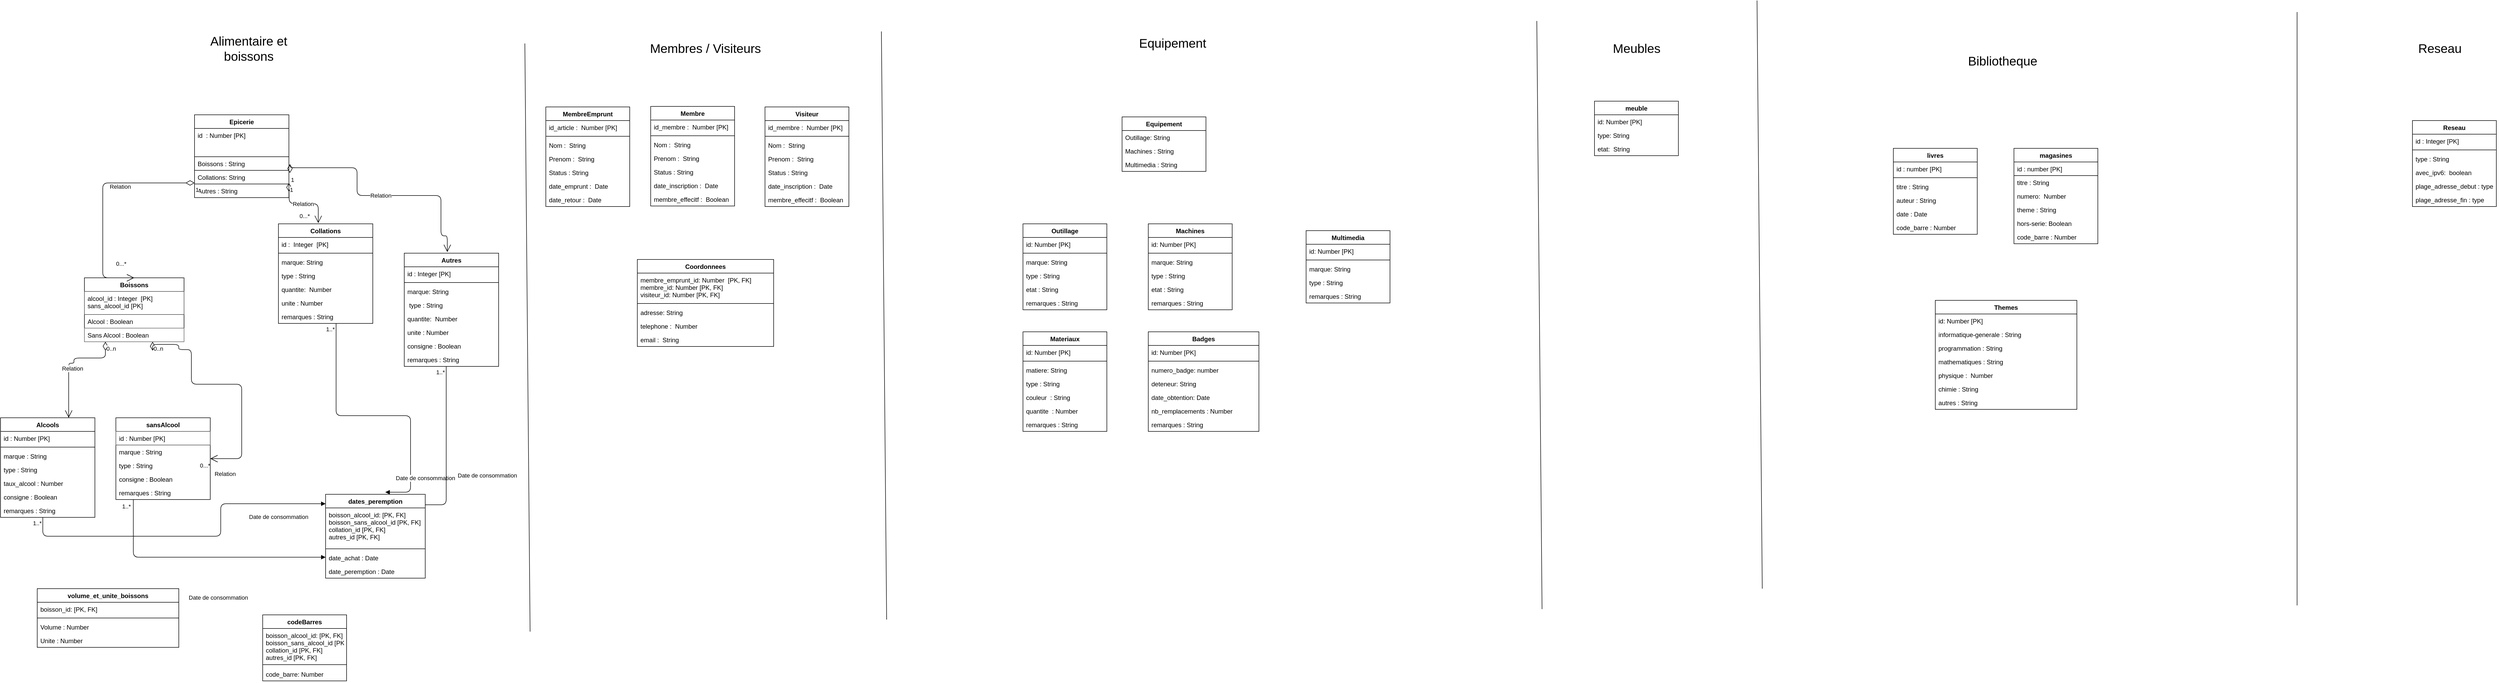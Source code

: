 <mxfile version="13.7.7" type="github">
  <diagram id="C5RBs43oDa-KdzZeNtuy" name="Page-1">
    <mxGraphModel dx="948" dy="1072" grid="1" gridSize="10" guides="1" tooltips="1" connect="1" arrows="1" fold="1" page="1" pageScale="1" pageWidth="827" pageHeight="1169" math="0" shadow="0">
      <root>
        <mxCell id="WIyWlLk6GJQsqaUBKTNV-0" />
        <mxCell id="WIyWlLk6GJQsqaUBKTNV-1" parent="WIyWlLk6GJQsqaUBKTNV-0" />
        <mxCell id="ELM5-dZRIbPCBCAV7Bgo-24" value="" style="endArrow=none;html=1;" parent="WIyWlLk6GJQsqaUBKTNV-1" edge="1">
          <mxGeometry width="50" height="50" relative="1" as="geometry">
            <mxPoint x="1020" y="1212" as="sourcePoint" />
            <mxPoint x="1010" y="90" as="targetPoint" />
          </mxGeometry>
        </mxCell>
        <mxCell id="ELM5-dZRIbPCBCAV7Bgo-25" value="&lt;font style=&quot;font-size: 24px&quot;&gt;Alimentaire et boissons&lt;/font&gt;" style="text;html=1;strokeColor=none;fillColor=none;align=center;verticalAlign=middle;whiteSpace=wrap;rounded=0;" parent="WIyWlLk6GJQsqaUBKTNV-1" vertex="1">
          <mxGeometry x="370" y="50" width="227" height="100" as="geometry" />
        </mxCell>
        <mxCell id="ELM5-dZRIbPCBCAV7Bgo-27" value="" style="endArrow=none;html=1;" parent="WIyWlLk6GJQsqaUBKTNV-1" edge="1">
          <mxGeometry width="50" height="50" relative="1" as="geometry">
            <mxPoint x="1700" y="1189" as="sourcePoint" />
            <mxPoint x="1690" y="67" as="targetPoint" />
          </mxGeometry>
        </mxCell>
        <mxCell id="ELM5-dZRIbPCBCAV7Bgo-28" value="" style="endArrow=none;html=1;" parent="WIyWlLk6GJQsqaUBKTNV-1" edge="1">
          <mxGeometry width="50" height="50" relative="1" as="geometry">
            <mxPoint x="2950" y="1169" as="sourcePoint" />
            <mxPoint x="2940" y="47" as="targetPoint" />
          </mxGeometry>
        </mxCell>
        <mxCell id="ELM5-dZRIbPCBCAV7Bgo-29" value="&lt;font style=&quot;font-size: 24px&quot;&gt;Membres / Visiteurs&lt;br&gt;&lt;/font&gt;" style="text;html=1;strokeColor=none;fillColor=none;align=center;verticalAlign=middle;whiteSpace=wrap;rounded=0;" parent="WIyWlLk6GJQsqaUBKTNV-1" vertex="1">
          <mxGeometry x="1241" y="50" width="227" height="100" as="geometry" />
        </mxCell>
        <mxCell id="ELM5-dZRIbPCBCAV7Bgo-31" value="&lt;font style=&quot;font-size: 24px&quot;&gt;Equipement&lt;/font&gt;" style="text;html=1;strokeColor=none;fillColor=none;align=center;verticalAlign=middle;whiteSpace=wrap;rounded=0;" parent="WIyWlLk6GJQsqaUBKTNV-1" vertex="1">
          <mxGeometry x="2132" y="40" width="227" height="100" as="geometry" />
        </mxCell>
        <mxCell id="ELM5-dZRIbPCBCAV7Bgo-32" value="&lt;font style=&quot;font-size: 24px&quot;&gt;Meubles&lt;/font&gt;" style="text;html=1;strokeColor=none;fillColor=none;align=center;verticalAlign=middle;whiteSpace=wrap;rounded=0;" parent="WIyWlLk6GJQsqaUBKTNV-1" vertex="1">
          <mxGeometry x="3016.5" y="50" width="227" height="100" as="geometry" />
        </mxCell>
        <mxCell id="ELM5-dZRIbPCBCAV7Bgo-33" value="&lt;font style=&quot;font-size: 24px&quot;&gt;Bibliotheque&lt;/font&gt;" style="text;html=1;strokeColor=none;fillColor=none;align=center;verticalAlign=middle;whiteSpace=wrap;rounded=0;" parent="WIyWlLk6GJQsqaUBKTNV-1" vertex="1">
          <mxGeometry x="3715" y="74" width="227" height="100" as="geometry" />
        </mxCell>
        <mxCell id="ELM5-dZRIbPCBCAV7Bgo-34" value="" style="endArrow=none;html=1;" parent="WIyWlLk6GJQsqaUBKTNV-1" edge="1">
          <mxGeometry width="50" height="50" relative="1" as="geometry">
            <mxPoint x="3370" y="1130" as="sourcePoint" />
            <mxPoint x="3360" y="8" as="targetPoint" />
          </mxGeometry>
        </mxCell>
        <mxCell id="ELM5-dZRIbPCBCAV7Bgo-35" value="Equipement" style="swimlane;fontStyle=1;align=center;verticalAlign=top;childLayout=stackLayout;horizontal=1;startSize=26;horizontalStack=0;resizeParent=1;resizeParentMax=0;resizeLast=0;collapsible=1;marginBottom=0;" parent="WIyWlLk6GJQsqaUBKTNV-1" vertex="1">
          <mxGeometry x="2149" y="230" width="160" height="104" as="geometry" />
        </mxCell>
        <mxCell id="ELM5-dZRIbPCBCAV7Bgo-39" value="Outillage: String" style="text;strokeColor=none;fillColor=none;align=left;verticalAlign=top;spacingLeft=4;spacingRight=4;overflow=hidden;rotatable=0;points=[[0,0.5],[1,0.5]];portConstraint=eastwest;" parent="ELM5-dZRIbPCBCAV7Bgo-35" vertex="1">
          <mxGeometry y="26" width="160" height="26" as="geometry" />
        </mxCell>
        <mxCell id="ELM5-dZRIbPCBCAV7Bgo-40" value="Machines : String" style="text;strokeColor=none;fillColor=none;align=left;verticalAlign=top;spacingLeft=4;spacingRight=4;overflow=hidden;rotatable=0;points=[[0,0.5],[1,0.5]];portConstraint=eastwest;" parent="ELM5-dZRIbPCBCAV7Bgo-35" vertex="1">
          <mxGeometry y="52" width="160" height="26" as="geometry" />
        </mxCell>
        <mxCell id="ELM5-dZRIbPCBCAV7Bgo-41" value="Multimedia : String" style="text;strokeColor=none;fillColor=none;align=left;verticalAlign=top;spacingLeft=4;spacingRight=4;overflow=hidden;rotatable=0;points=[[0,0.5],[1,0.5]];portConstraint=eastwest;" parent="ELM5-dZRIbPCBCAV7Bgo-35" vertex="1">
          <mxGeometry y="78" width="160" height="26" as="geometry" />
        </mxCell>
        <mxCell id="ELM5-dZRIbPCBCAV7Bgo-90" value="Machines" style="swimlane;fontStyle=1;align=center;verticalAlign=top;childLayout=stackLayout;horizontal=1;startSize=26;horizontalStack=0;resizeParent=1;resizeParentMax=0;resizeLast=0;collapsible=1;marginBottom=0;" parent="WIyWlLk6GJQsqaUBKTNV-1" vertex="1">
          <mxGeometry x="2199" y="434" width="160" height="164" as="geometry" />
        </mxCell>
        <mxCell id="ELM5-dZRIbPCBCAV7Bgo-94" value="id: Number [PK]" style="text;strokeColor=none;fillColor=none;align=left;verticalAlign=top;spacingLeft=4;spacingRight=4;overflow=hidden;rotatable=0;points=[[0,0.5],[1,0.5]];portConstraint=eastwest;" parent="ELM5-dZRIbPCBCAV7Bgo-90" vertex="1">
          <mxGeometry y="26" width="160" height="26" as="geometry" />
        </mxCell>
        <mxCell id="ELM5-dZRIbPCBCAV7Bgo-92" value="" style="line;strokeWidth=1;fillColor=none;align=left;verticalAlign=middle;spacingTop=-1;spacingLeft=3;spacingRight=3;rotatable=0;labelPosition=right;points=[];portConstraint=eastwest;" parent="ELM5-dZRIbPCBCAV7Bgo-90" vertex="1">
          <mxGeometry y="52" width="160" height="8" as="geometry" />
        </mxCell>
        <mxCell id="ELM5-dZRIbPCBCAV7Bgo-93" value="marque: String" style="text;strokeColor=none;fillColor=none;align=left;verticalAlign=top;spacingLeft=4;spacingRight=4;overflow=hidden;rotatable=0;points=[[0,0.5],[1,0.5]];portConstraint=eastwest;" parent="ELM5-dZRIbPCBCAV7Bgo-90" vertex="1">
          <mxGeometry y="60" width="160" height="26" as="geometry" />
        </mxCell>
        <mxCell id="ELM5-dZRIbPCBCAV7Bgo-91" value="type : String" style="text;strokeColor=none;fillColor=none;align=left;verticalAlign=top;spacingLeft=4;spacingRight=4;overflow=hidden;rotatable=0;points=[[0,0.5],[1,0.5]];portConstraint=eastwest;" parent="ELM5-dZRIbPCBCAV7Bgo-90" vertex="1">
          <mxGeometry y="86" width="160" height="26" as="geometry" />
        </mxCell>
        <mxCell id="y74VVRCNYhYPx3_TxSt0-78" value="etat : String" style="text;strokeColor=none;fillColor=none;align=left;verticalAlign=top;spacingLeft=4;spacingRight=4;overflow=hidden;rotatable=0;points=[[0,0.5],[1,0.5]];portConstraint=eastwest;" parent="ELM5-dZRIbPCBCAV7Bgo-90" vertex="1">
          <mxGeometry y="112" width="160" height="26" as="geometry" />
        </mxCell>
        <mxCell id="y74VVRCNYhYPx3_TxSt0-77" value="remarques : String" style="text;strokeColor=none;fillColor=none;align=left;verticalAlign=top;spacingLeft=4;spacingRight=4;overflow=hidden;rotatable=0;points=[[0,0.5],[1,0.5]];portConstraint=eastwest;" parent="ELM5-dZRIbPCBCAV7Bgo-90" vertex="1">
          <mxGeometry y="138" width="160" height="26" as="geometry" />
        </mxCell>
        <mxCell id="ELM5-dZRIbPCBCAV7Bgo-85" value="Outillage" style="swimlane;fontStyle=1;align=center;verticalAlign=top;childLayout=stackLayout;horizontal=1;startSize=26;horizontalStack=0;resizeParent=1;resizeParentMax=0;resizeLast=0;collapsible=1;marginBottom=0;" parent="WIyWlLk6GJQsqaUBKTNV-1" vertex="1">
          <mxGeometry x="1960" y="434" width="160" height="164" as="geometry" />
        </mxCell>
        <mxCell id="ELM5-dZRIbPCBCAV7Bgo-89" value="id: Number [PK]" style="text;strokeColor=none;fillColor=none;align=left;verticalAlign=top;spacingLeft=4;spacingRight=4;overflow=hidden;rotatable=0;points=[[0,0.5],[1,0.5]];portConstraint=eastwest;" parent="ELM5-dZRIbPCBCAV7Bgo-85" vertex="1">
          <mxGeometry y="26" width="160" height="26" as="geometry" />
        </mxCell>
        <mxCell id="ELM5-dZRIbPCBCAV7Bgo-87" value="" style="line;strokeWidth=1;fillColor=none;align=left;verticalAlign=middle;spacingTop=-1;spacingLeft=3;spacingRight=3;rotatable=0;labelPosition=right;points=[];portConstraint=eastwest;" parent="ELM5-dZRIbPCBCAV7Bgo-85" vertex="1">
          <mxGeometry y="52" width="160" height="8" as="geometry" />
        </mxCell>
        <mxCell id="ELM5-dZRIbPCBCAV7Bgo-88" value="marque: String" style="text;strokeColor=none;fillColor=none;align=left;verticalAlign=top;spacingLeft=4;spacingRight=4;overflow=hidden;rotatable=0;points=[[0,0.5],[1,0.5]];portConstraint=eastwest;" parent="ELM5-dZRIbPCBCAV7Bgo-85" vertex="1">
          <mxGeometry y="60" width="160" height="26" as="geometry" />
        </mxCell>
        <mxCell id="ELM5-dZRIbPCBCAV7Bgo-86" value="type : String" style="text;strokeColor=none;fillColor=none;align=left;verticalAlign=top;spacingLeft=4;spacingRight=4;overflow=hidden;rotatable=0;points=[[0,0.5],[1,0.5]];portConstraint=eastwest;" parent="ELM5-dZRIbPCBCAV7Bgo-85" vertex="1">
          <mxGeometry y="86" width="160" height="26" as="geometry" />
        </mxCell>
        <mxCell id="9SsUxwQsZi8tRwEExz1X-0" value="etat : String" style="text;strokeColor=none;fillColor=none;align=left;verticalAlign=top;spacingLeft=4;spacingRight=4;overflow=hidden;rotatable=0;points=[[0,0.5],[1,0.5]];portConstraint=eastwest;" parent="ELM5-dZRIbPCBCAV7Bgo-85" vertex="1">
          <mxGeometry y="112" width="160" height="26" as="geometry" />
        </mxCell>
        <mxCell id="y74VVRCNYhYPx3_TxSt0-73" value="remarques : String" style="text;strokeColor=none;fillColor=none;align=left;verticalAlign=top;spacingLeft=4;spacingRight=4;overflow=hidden;rotatable=0;points=[[0,0.5],[1,0.5]];portConstraint=eastwest;" parent="ELM5-dZRIbPCBCAV7Bgo-85" vertex="1">
          <mxGeometry y="138" width="160" height="26" as="geometry" />
        </mxCell>
        <mxCell id="BwIQz6ye_8XjLpsboXqM-0" value="Materiaux" style="swimlane;fontStyle=1;align=center;verticalAlign=top;childLayout=stackLayout;horizontal=1;startSize=26;horizontalStack=0;resizeParent=1;resizeParentMax=0;resizeLast=0;collapsible=1;marginBottom=0;" parent="WIyWlLk6GJQsqaUBKTNV-1" vertex="1">
          <mxGeometry x="1960" y="640" width="160" height="190" as="geometry" />
        </mxCell>
        <mxCell id="BwIQz6ye_8XjLpsboXqM-1" value="id: Number [PK]" style="text;strokeColor=none;fillColor=none;align=left;verticalAlign=top;spacingLeft=4;spacingRight=4;overflow=hidden;rotatable=0;points=[[0,0.5],[1,0.5]];portConstraint=eastwest;" parent="BwIQz6ye_8XjLpsboXqM-0" vertex="1">
          <mxGeometry y="26" width="160" height="26" as="geometry" />
        </mxCell>
        <mxCell id="BwIQz6ye_8XjLpsboXqM-2" value="" style="line;strokeWidth=1;fillColor=none;align=left;verticalAlign=middle;spacingTop=-1;spacingLeft=3;spacingRight=3;rotatable=0;labelPosition=right;points=[];portConstraint=eastwest;" parent="BwIQz6ye_8XjLpsboXqM-0" vertex="1">
          <mxGeometry y="52" width="160" height="8" as="geometry" />
        </mxCell>
        <mxCell id="BwIQz6ye_8XjLpsboXqM-3" value="matiere: String" style="text;strokeColor=none;fillColor=none;align=left;verticalAlign=top;spacingLeft=4;spacingRight=4;overflow=hidden;rotatable=0;points=[[0,0.5],[1,0.5]];portConstraint=eastwest;" parent="BwIQz6ye_8XjLpsboXqM-0" vertex="1">
          <mxGeometry y="60" width="160" height="26" as="geometry" />
        </mxCell>
        <mxCell id="BwIQz6ye_8XjLpsboXqM-4" value="type : String" style="text;strokeColor=none;fillColor=none;align=left;verticalAlign=top;spacingLeft=4;spacingRight=4;overflow=hidden;rotatable=0;points=[[0,0.5],[1,0.5]];portConstraint=eastwest;" parent="BwIQz6ye_8XjLpsboXqM-0" vertex="1">
          <mxGeometry y="86" width="160" height="26" as="geometry" />
        </mxCell>
        <mxCell id="BwIQz6ye_8XjLpsboXqM-5" value="couleur  : String" style="text;strokeColor=none;fillColor=none;align=left;verticalAlign=top;spacingLeft=4;spacingRight=4;overflow=hidden;rotatable=0;points=[[0,0.5],[1,0.5]];portConstraint=eastwest;" parent="BwIQz6ye_8XjLpsboXqM-0" vertex="1">
          <mxGeometry y="112" width="160" height="26" as="geometry" />
        </mxCell>
        <mxCell id="BwIQz6ye_8XjLpsboXqM-6" value="quantite  : Number" style="text;strokeColor=none;fillColor=none;align=left;verticalAlign=top;spacingLeft=4;spacingRight=4;overflow=hidden;rotatable=0;points=[[0,0.5],[1,0.5]];portConstraint=eastwest;" parent="BwIQz6ye_8XjLpsboXqM-0" vertex="1">
          <mxGeometry y="138" width="160" height="26" as="geometry" />
        </mxCell>
        <mxCell id="y74VVRCNYhYPx3_TxSt0-74" value="remarques : String" style="text;strokeColor=none;fillColor=none;align=left;verticalAlign=top;spacingLeft=4;spacingRight=4;overflow=hidden;rotatable=0;points=[[0,0.5],[1,0.5]];portConstraint=eastwest;" parent="BwIQz6ye_8XjLpsboXqM-0" vertex="1">
          <mxGeometry y="164" width="160" height="26" as="geometry" />
        </mxCell>
        <mxCell id="BwIQz6ye_8XjLpsboXqM-9" value="" style="endArrow=none;html=1;" parent="WIyWlLk6GJQsqaUBKTNV-1" edge="1">
          <mxGeometry width="50" height="50" relative="1" as="geometry">
            <mxPoint x="4390" y="1162" as="sourcePoint" />
            <mxPoint x="4390" y="30" as="targetPoint" />
          </mxGeometry>
        </mxCell>
        <mxCell id="BwIQz6ye_8XjLpsboXqM-10" value="&lt;font style=&quot;font-size: 24px&quot;&gt;Reseau&lt;/font&gt;" style="text;html=1;strokeColor=none;fillColor=none;align=center;verticalAlign=middle;whiteSpace=wrap;rounded=0;" parent="WIyWlLk6GJQsqaUBKTNV-1" vertex="1">
          <mxGeometry x="4549" y="50" width="227" height="100" as="geometry" />
        </mxCell>
        <mxCell id="Kxv2PASdBgTsUytuQfyf-0" value="Badges" style="swimlane;fontStyle=1;align=center;verticalAlign=top;childLayout=stackLayout;horizontal=1;startSize=26;horizontalStack=0;resizeParent=1;resizeParentMax=0;resizeLast=0;collapsible=1;marginBottom=0;" parent="WIyWlLk6GJQsqaUBKTNV-1" vertex="1">
          <mxGeometry x="2199" y="640" width="211" height="190" as="geometry" />
        </mxCell>
        <mxCell id="Kxv2PASdBgTsUytuQfyf-1" value="id: Number [PK]" style="text;strokeColor=none;fillColor=none;align=left;verticalAlign=top;spacingLeft=4;spacingRight=4;overflow=hidden;rotatable=0;points=[[0,0.5],[1,0.5]];portConstraint=eastwest;" parent="Kxv2PASdBgTsUytuQfyf-0" vertex="1">
          <mxGeometry y="26" width="211" height="26" as="geometry" />
        </mxCell>
        <mxCell id="Kxv2PASdBgTsUytuQfyf-2" value="" style="line;strokeWidth=1;fillColor=none;align=left;verticalAlign=middle;spacingTop=-1;spacingLeft=3;spacingRight=3;rotatable=0;labelPosition=right;points=[];portConstraint=eastwest;" parent="Kxv2PASdBgTsUytuQfyf-0" vertex="1">
          <mxGeometry y="52" width="211" height="8" as="geometry" />
        </mxCell>
        <mxCell id="Kxv2PASdBgTsUytuQfyf-3" value="numero_badge: number" style="text;strokeColor=none;fillColor=none;align=left;verticalAlign=top;spacingLeft=4;spacingRight=4;overflow=hidden;rotatable=0;points=[[0,0.5],[1,0.5]];portConstraint=eastwest;" parent="Kxv2PASdBgTsUytuQfyf-0" vertex="1">
          <mxGeometry y="60" width="211" height="26" as="geometry" />
        </mxCell>
        <mxCell id="Kxv2PASdBgTsUytuQfyf-4" value="deteneur: String" style="text;strokeColor=none;fillColor=none;align=left;verticalAlign=top;spacingLeft=4;spacingRight=4;overflow=hidden;rotatable=0;points=[[0,0.5],[1,0.5]];portConstraint=eastwest;" parent="Kxv2PASdBgTsUytuQfyf-0" vertex="1">
          <mxGeometry y="86" width="211" height="26" as="geometry" />
        </mxCell>
        <mxCell id="Kxv2PASdBgTsUytuQfyf-5" value="date_obtention: Date" style="text;strokeColor=none;fillColor=none;align=left;verticalAlign=top;spacingLeft=4;spacingRight=4;overflow=hidden;rotatable=0;points=[[0,0.5],[1,0.5]];portConstraint=eastwest;" parent="Kxv2PASdBgTsUytuQfyf-0" vertex="1">
          <mxGeometry y="112" width="211" height="26" as="geometry" />
        </mxCell>
        <mxCell id="Kxv2PASdBgTsUytuQfyf-6" value="nb_remplacements : Number" style="text;strokeColor=none;fillColor=none;align=left;verticalAlign=top;spacingLeft=4;spacingRight=4;overflow=hidden;rotatable=0;points=[[0,0.5],[1,0.5]];portConstraint=eastwest;" parent="Kxv2PASdBgTsUytuQfyf-0" vertex="1">
          <mxGeometry y="138" width="211" height="26" as="geometry" />
        </mxCell>
        <mxCell id="y74VVRCNYhYPx3_TxSt0-75" value="remarques : String" style="text;strokeColor=none;fillColor=none;align=left;verticalAlign=top;spacingLeft=4;spacingRight=4;overflow=hidden;rotatable=0;points=[[0,0.5],[1,0.5]];portConstraint=eastwest;" parent="Kxv2PASdBgTsUytuQfyf-0" vertex="1">
          <mxGeometry y="164" width="211" height="26" as="geometry" />
        </mxCell>
        <mxCell id="y74VVRCNYhYPx3_TxSt0-3" value="Relation" style="endArrow=open;html=1;endSize=12;startArrow=diamondThin;startSize=14;startFill=0;edgeStyle=orthogonalEdgeStyle;" parent="WIyWlLk6GJQsqaUBKTNV-1" source="q_VUKuWRGY6zv6zU1oyI-0" target="q_VUKuWRGY6zv6zU1oyI-46" edge="1">
          <mxGeometry x="-0.029" y="10" relative="1" as="geometry">
            <mxPoint x="150" y="640" as="sourcePoint" />
            <mxPoint x="140" y="720" as="targetPoint" />
            <Array as="points">
              <mxPoint x="210" y="690" />
              <mxPoint x="150" y="690" />
              <mxPoint x="150" y="700" />
              <mxPoint x="140" y="700" />
            </Array>
            <mxPoint as="offset" />
          </mxGeometry>
        </mxCell>
        <mxCell id="y74VVRCNYhYPx3_TxSt0-4" value="0..n" style="edgeLabel;resizable=0;html=1;align=left;verticalAlign=top;" parent="y74VVRCNYhYPx3_TxSt0-3" connectable="0" vertex="1">
          <mxGeometry x="-1" relative="1" as="geometry" />
        </mxCell>
        <mxCell id="y74VVRCNYhYPx3_TxSt0-5" value="0...*" style="edgeLabel;resizable=0;html=1;align=right;verticalAlign=top;" parent="y74VVRCNYhYPx3_TxSt0-3" connectable="0" vertex="1">
          <mxGeometry x="1" relative="1" as="geometry" />
        </mxCell>
        <mxCell id="y74VVRCNYhYPx3_TxSt0-6" value="Relation" style="endArrow=open;html=1;endSize=12;startArrow=diamondThin;startSize=14;startFill=0;edgeStyle=orthogonalEdgeStyle;" parent="WIyWlLk6GJQsqaUBKTNV-1" source="q_VUKuWRGY6zv6zU1oyI-0" target="q_VUKuWRGY6zv6zU1oyI-22" edge="1">
          <mxGeometry x="0.879" y="29" relative="1" as="geometry">
            <mxPoint x="454" y="664" as="sourcePoint" />
            <mxPoint x="500" y="750" as="targetPoint" />
            <Array as="points">
              <mxPoint x="300" y="664" />
              <mxPoint x="350" y="664" />
              <mxPoint x="350" y="674" />
              <mxPoint x="374" y="674" />
              <mxPoint x="374" y="740" />
              <mxPoint x="470" y="740" />
            </Array>
            <mxPoint as="offset" />
          </mxGeometry>
        </mxCell>
        <mxCell id="y74VVRCNYhYPx3_TxSt0-7" value="0..n" style="edgeLabel;resizable=0;html=1;align=left;verticalAlign=top;" parent="y74VVRCNYhYPx3_TxSt0-6" connectable="0" vertex="1">
          <mxGeometry x="-1" relative="1" as="geometry" />
        </mxCell>
        <mxCell id="y74VVRCNYhYPx3_TxSt0-8" value="0...*" style="edgeLabel;resizable=0;html=1;align=right;verticalAlign=top;" parent="y74VVRCNYhYPx3_TxSt0-6" connectable="0" vertex="1">
          <mxGeometry x="1" relative="1" as="geometry" />
        </mxCell>
        <mxCell id="y74VVRCNYhYPx3_TxSt0-21" value="Relation" style="endArrow=open;html=1;endSize=12;startArrow=diamondThin;startSize=14;startFill=0;edgeStyle=orthogonalEdgeStyle;entryX=0.456;entryY=-0.01;entryDx=0;entryDy=0;entryPerimeter=0;exitX=1.011;exitY=0.192;exitDx=0;exitDy=0;exitPerimeter=0;" parent="WIyWlLk6GJQsqaUBKTNV-1" source="q_VUKuWRGY6zv6zU1oyI-6" target="ELM5-dZRIbPCBCAV7Bgo-0" edge="1">
          <mxGeometry relative="1" as="geometry">
            <mxPoint x="690" y="318.5" as="sourcePoint" />
            <mxPoint x="850" y="318.5" as="targetPoint" />
            <Array as="points">
              <mxPoint x="690" y="327" />
              <mxPoint x="690" y="380" />
              <mxPoint x="850" y="380" />
              <mxPoint x="850" y="457" />
            </Array>
          </mxGeometry>
        </mxCell>
        <mxCell id="y74VVRCNYhYPx3_TxSt0-22" value="1" style="edgeLabel;resizable=0;html=1;align=left;verticalAlign=top;" parent="y74VVRCNYhYPx3_TxSt0-21" connectable="0" vertex="1">
          <mxGeometry x="-1" relative="1" as="geometry" />
        </mxCell>
        <mxCell id="y74VVRCNYhYPx3_TxSt0-23" value="1" style="edgeLabel;resizable=0;html=1;align=right;verticalAlign=top;" parent="y74VVRCNYhYPx3_TxSt0-21" connectable="0" vertex="1">
          <mxGeometry x="1" relative="1" as="geometry" />
        </mxCell>
        <mxCell id="q_VUKuWRGY6zv6zU1oyI-46" value="Alcools" style="swimlane;fontStyle=1;align=center;verticalAlign=top;childLayout=stackLayout;horizontal=1;startSize=26;horizontalStack=0;resizeParent=1;resizeParentMax=0;resizeLast=0;collapsible=1;marginBottom=0;strokeColor=#000000;" parent="WIyWlLk6GJQsqaUBKTNV-1" vertex="1">
          <mxGeometry x="10" y="804" width="180" height="190" as="geometry" />
        </mxCell>
        <mxCell id="qKMwLDY01dgqehhghfDw-0" value="id : Number [PK]" style="text;strokeColor=none;fillColor=none;align=left;verticalAlign=top;spacingLeft=4;spacingRight=4;overflow=hidden;rotatable=0;points=[[0,0.5],[1,0.5]];portConstraint=eastwest;" parent="q_VUKuWRGY6zv6zU1oyI-46" vertex="1">
          <mxGeometry y="26" width="180" height="26" as="geometry" />
        </mxCell>
        <mxCell id="q_VUKuWRGY6zv6zU1oyI-48" value="" style="line;strokeWidth=1;fillColor=none;align=left;verticalAlign=middle;spacingTop=-1;spacingLeft=3;spacingRight=3;rotatable=0;labelPosition=right;points=[];portConstraint=eastwest;" parent="q_VUKuWRGY6zv6zU1oyI-46" vertex="1">
          <mxGeometry y="52" width="180" height="8" as="geometry" />
        </mxCell>
        <mxCell id="y74VVRCNYhYPx3_TxSt0-36" value="marque : String" style="text;strokeColor=none;fillColor=none;align=left;verticalAlign=top;spacingLeft=4;spacingRight=4;overflow=hidden;rotatable=0;points=[[0,0.5],[1,0.5]];portConstraint=eastwest;" parent="q_VUKuWRGY6zv6zU1oyI-46" vertex="1">
          <mxGeometry y="60" width="180" height="26" as="geometry" />
        </mxCell>
        <mxCell id="q_VUKuWRGY6zv6zU1oyI-47" value="type : String" style="text;strokeColor=none;fillColor=none;align=left;verticalAlign=top;spacingLeft=4;spacingRight=4;overflow=hidden;rotatable=0;points=[[0,0.5],[1,0.5]];portConstraint=eastwest;" parent="q_VUKuWRGY6zv6zU1oyI-46" vertex="1">
          <mxGeometry y="86" width="180" height="26" as="geometry" />
        </mxCell>
        <mxCell id="q_VUKuWRGY6zv6zU1oyI-52" value="taux_alcool : Number" style="text;strokeColor=none;fillColor=none;align=left;verticalAlign=top;spacingLeft=4;spacingRight=4;overflow=hidden;rotatable=0;points=[[0,0.5],[1,0.5]];portConstraint=eastwest;" parent="q_VUKuWRGY6zv6zU1oyI-46" vertex="1">
          <mxGeometry y="112" width="180" height="26" as="geometry" />
        </mxCell>
        <mxCell id="ELM5-dZRIbPCBCAV7Bgo-22" value="consigne : Boolean" style="text;strokeColor=none;fillColor=none;align=left;verticalAlign=top;spacingLeft=4;spacingRight=4;overflow=hidden;rotatable=0;points=[[0,0.5],[1,0.5]];portConstraint=eastwest;" parent="q_VUKuWRGY6zv6zU1oyI-46" vertex="1">
          <mxGeometry y="138" width="180" height="26" as="geometry" />
        </mxCell>
        <mxCell id="ELM5-dZRIbPCBCAV7Bgo-18" value="remarques : String" style="text;strokeColor=none;fillColor=none;align=left;verticalAlign=top;spacingLeft=4;spacingRight=4;overflow=hidden;rotatable=0;points=[[0,0.5],[1,0.5]];portConstraint=eastwest;" parent="q_VUKuWRGY6zv6zU1oyI-46" vertex="1">
          <mxGeometry y="164" width="180" height="26" as="geometry" />
        </mxCell>
        <mxCell id="q_VUKuWRGY6zv6zU1oyI-22" value="sansAlcool" style="swimlane;fontStyle=1;align=center;verticalAlign=top;childLayout=stackLayout;horizontal=1;startSize=26;horizontalStack=0;resizeParent=1;resizeParentMax=0;resizeLast=0;collapsible=1;marginBottom=0;strokeColor=#000000;" parent="WIyWlLk6GJQsqaUBKTNV-1" vertex="1">
          <mxGeometry x="230" y="804" width="180" height="156" as="geometry" />
        </mxCell>
        <mxCell id="qKMwLDY01dgqehhghfDw-1" value="id : Number [PK]" style="text;strokeColor=#4D4D4D;fillColor=none;align=left;verticalAlign=top;spacingLeft=4;spacingRight=4;overflow=hidden;rotatable=0;points=[[0,0.5],[1,0.5]];portConstraint=eastwest;" parent="q_VUKuWRGY6zv6zU1oyI-22" vertex="1">
          <mxGeometry y="26" width="180" height="26" as="geometry" />
        </mxCell>
        <mxCell id="q_VUKuWRGY6zv6zU1oyI-28" value="marque : String" style="text;strokeColor=none;fillColor=none;align=left;verticalAlign=top;spacingLeft=4;spacingRight=4;overflow=hidden;rotatable=0;points=[[0,0.5],[1,0.5]];portConstraint=eastwest;" parent="q_VUKuWRGY6zv6zU1oyI-22" vertex="1">
          <mxGeometry y="52" width="180" height="26" as="geometry" />
        </mxCell>
        <mxCell id="q_VUKuWRGY6zv6zU1oyI-23" value="type : String" style="text;strokeColor=none;fillColor=none;align=left;verticalAlign=top;spacingLeft=4;spacingRight=4;overflow=hidden;rotatable=0;points=[[0,0.5],[1,0.5]];portConstraint=eastwest;" parent="q_VUKuWRGY6zv6zU1oyI-22" vertex="1">
          <mxGeometry y="78" width="180" height="26" as="geometry" />
        </mxCell>
        <mxCell id="ELM5-dZRIbPCBCAV7Bgo-23" value="consigne : Boolean" style="text;strokeColor=none;fillColor=none;align=left;verticalAlign=top;spacingLeft=4;spacingRight=4;overflow=hidden;rotatable=0;points=[[0,0.5],[1,0.5]];portConstraint=eastwest;" parent="q_VUKuWRGY6zv6zU1oyI-22" vertex="1">
          <mxGeometry y="104" width="180" height="26" as="geometry" />
        </mxCell>
        <mxCell id="ELM5-dZRIbPCBCAV7Bgo-19" value="remarques : String" style="text;strokeColor=none;fillColor=none;align=left;verticalAlign=top;spacingLeft=4;spacingRight=4;overflow=hidden;rotatable=0;points=[[0,0.5],[1,0.5]];portConstraint=eastwest;" parent="q_VUKuWRGY6zv6zU1oyI-22" vertex="1">
          <mxGeometry y="130" width="180" height="26" as="geometry" />
        </mxCell>
        <mxCell id="y74VVRCNYhYPx3_TxSt0-48" value="Date de consommation" style="endArrow=block;endFill=1;html=1;edgeStyle=orthogonalEdgeStyle;align=left;verticalAlign=top;exitX=0.448;exitY=1.006;exitDx=0;exitDy=0;exitPerimeter=0;" parent="WIyWlLk6GJQsqaUBKTNV-1" source="ELM5-dZRIbPCBCAV7Bgo-18" target="y74VVRCNYhYPx3_TxSt0-32" edge="1">
          <mxGeometry x="0.025" y="-64" relative="1" as="geometry">
            <mxPoint x="90" y="1050" as="sourcePoint" />
            <mxPoint x="80" y="1140" as="targetPoint" />
            <Array as="points">
              <mxPoint x="91" y="1030" />
              <mxPoint x="430" y="1030" />
              <mxPoint x="430" y="968" />
              <mxPoint x="765" y="968" />
            </Array>
            <mxPoint x="-14" y="40" as="offset" />
          </mxGeometry>
        </mxCell>
        <mxCell id="y74VVRCNYhYPx3_TxSt0-49" value="1..*" style="edgeLabel;resizable=0;html=1;align=left;verticalAlign=bottom;" parent="y74VVRCNYhYPx3_TxSt0-48" connectable="0" vertex="1">
          <mxGeometry x="-1" relative="1" as="geometry">
            <mxPoint x="-20.64" y="19.84" as="offset" />
          </mxGeometry>
        </mxCell>
        <mxCell id="y74VVRCNYhYPx3_TxSt0-51" value="Date de consommation" style="endArrow=block;endFill=1;html=1;edgeStyle=orthogonalEdgeStyle;align=left;verticalAlign=top;exitX=0.185;exitY=0.994;exitDx=0;exitDy=0;exitPerimeter=0;" parent="WIyWlLk6GJQsqaUBKTNV-1" source="ELM5-dZRIbPCBCAV7Bgo-19" target="y74VVRCNYhYPx3_TxSt0-32" edge="1">
          <mxGeometry x="0.379" y="90" relative="1" as="geometry">
            <mxPoint x="260.03" y="1021.836" as="sourcePoint" />
            <mxPoint x="250.17" y="1160" as="targetPoint" />
            <Array as="points">
              <mxPoint x="263" y="1070" />
            </Array>
            <mxPoint as="offset" />
          </mxGeometry>
        </mxCell>
        <mxCell id="y74VVRCNYhYPx3_TxSt0-52" value="1..*" style="edgeLabel;resizable=0;html=1;align=left;verticalAlign=bottom;" parent="y74VVRCNYhYPx3_TxSt0-51" connectable="0" vertex="1">
          <mxGeometry x="-1" relative="1" as="geometry">
            <mxPoint x="-23.3" y="21.16" as="offset" />
          </mxGeometry>
        </mxCell>
        <mxCell id="ELM5-dZRIbPCBCAV7Bgo-104" value="meuble" style="swimlane;fontStyle=1;align=center;verticalAlign=top;childLayout=stackLayout;horizontal=1;startSize=26;horizontalStack=0;resizeParent=1;resizeParentMax=0;resizeLast=0;collapsible=1;marginBottom=0;" parent="WIyWlLk6GJQsqaUBKTNV-1" vertex="1">
          <mxGeometry x="3050" y="200" width="160" height="104" as="geometry" />
        </mxCell>
        <mxCell id="ELM5-dZRIbPCBCAV7Bgo-107" value="id: Number [PK]" style="text;strokeColor=none;fillColor=none;align=left;verticalAlign=top;spacingLeft=4;spacingRight=4;overflow=hidden;rotatable=0;points=[[0,0.5],[1,0.5]];portConstraint=eastwest;" parent="ELM5-dZRIbPCBCAV7Bgo-104" vertex="1">
          <mxGeometry y="26" width="160" height="26" as="geometry" />
        </mxCell>
        <mxCell id="9SsUxwQsZi8tRwEExz1X-2" value="type: String" style="text;strokeColor=none;fillColor=none;align=left;verticalAlign=top;spacingLeft=4;spacingRight=4;overflow=hidden;rotatable=0;points=[[0,0.5],[1,0.5]];portConstraint=eastwest;" parent="ELM5-dZRIbPCBCAV7Bgo-104" vertex="1">
          <mxGeometry y="52" width="160" height="26" as="geometry" />
        </mxCell>
        <mxCell id="ELM5-dZRIbPCBCAV7Bgo-108" value="etat:  String" style="text;strokeColor=none;fillColor=none;align=left;verticalAlign=top;spacingLeft=4;spacingRight=4;overflow=hidden;rotatable=0;points=[[0,0.5],[1,0.5]];portConstraint=eastwest;" parent="ELM5-dZRIbPCBCAV7Bgo-104" vertex="1">
          <mxGeometry y="78" width="160" height="26" as="geometry" />
        </mxCell>
        <mxCell id="q_VUKuWRGY6zv6zU1oyI-4" value="Epicerie" style="swimlane;fontStyle=1;childLayout=stackLayout;horizontal=1;startSize=26;fillColor=none;horizontalStack=0;resizeParent=1;resizeParentMax=0;resizeLast=0;collapsible=1;marginBottom=0;" parent="WIyWlLk6GJQsqaUBKTNV-1" vertex="1">
          <mxGeometry x="380" y="226" width="180" height="158" as="geometry" />
        </mxCell>
        <mxCell id="q_VUKuWRGY6zv6zU1oyI-27" value="id  : Number [PK]&#xa;  " style="text;strokeColor=#000000;fillColor=none;align=left;verticalAlign=top;spacingLeft=4;spacingRight=4;overflow=hidden;rotatable=0;points=[[0,0.5],[1,0.5]];portConstraint=eastwest;" parent="q_VUKuWRGY6zv6zU1oyI-4" vertex="1">
          <mxGeometry y="26" width="180" height="54" as="geometry" />
        </mxCell>
        <mxCell id="q_VUKuWRGY6zv6zU1oyI-5" value="Boissons : String" style="text;strokeColor=#000000;fillColor=none;align=left;verticalAlign=top;spacingLeft=4;spacingRight=4;overflow=hidden;rotatable=0;points=[[0,0.5],[1,0.5]];portConstraint=eastwest;" parent="q_VUKuWRGY6zv6zU1oyI-4" vertex="1">
          <mxGeometry y="80" width="180" height="26" as="geometry" />
        </mxCell>
        <mxCell id="q_VUKuWRGY6zv6zU1oyI-6" value="Collations: String" style="text;strokeColor=#000000;fillColor=none;align=left;verticalAlign=top;spacingLeft=4;spacingRight=4;overflow=hidden;rotatable=0;points=[[0,0.5],[1,0.5]];portConstraint=eastwest;" parent="q_VUKuWRGY6zv6zU1oyI-4" vertex="1">
          <mxGeometry y="106" width="180" height="26" as="geometry" />
        </mxCell>
        <mxCell id="q_VUKuWRGY6zv6zU1oyI-7" value="Autres : String" style="text;strokeColor=#000000;fillColor=none;align=left;verticalAlign=top;spacingLeft=4;spacingRight=4;overflow=hidden;rotatable=0;points=[[0,0.5],[1,0.5]];portConstraint=eastwest;" parent="q_VUKuWRGY6zv6zU1oyI-4" vertex="1">
          <mxGeometry y="132" width="180" height="26" as="geometry" />
        </mxCell>
        <mxCell id="y74VVRCNYhYPx3_TxSt0-18" value="Relation" style="endArrow=open;html=1;endSize=12;startArrow=diamondThin;startSize=14;startFill=0;edgeStyle=orthogonalEdgeStyle;entryX=0.422;entryY=-0.007;entryDx=0;entryDy=0;entryPerimeter=0;" parent="q_VUKuWRGY6zv6zU1oyI-4" target="q_VUKuWRGY6zv6zU1oyI-9" edge="1">
          <mxGeometry relative="1" as="geometry">
            <mxPoint x="180" y="130" as="sourcePoint" />
            <mxPoint x="230" y="130" as="targetPoint" />
          </mxGeometry>
        </mxCell>
        <mxCell id="y74VVRCNYhYPx3_TxSt0-19" value="1" style="edgeLabel;resizable=0;html=1;align=left;verticalAlign=top;" parent="y74VVRCNYhYPx3_TxSt0-18" connectable="0" vertex="1">
          <mxGeometry x="-1" relative="1" as="geometry" />
        </mxCell>
        <mxCell id="y74VVRCNYhYPx3_TxSt0-20" value="0...*" style="edgeLabel;resizable=0;html=1;align=right;verticalAlign=top;" parent="y74VVRCNYhYPx3_TxSt0-18" connectable="0" vertex="1">
          <mxGeometry x="1" relative="1" as="geometry">
            <mxPoint x="-15.96" y="-26" as="offset" />
          </mxGeometry>
        </mxCell>
        <mxCell id="y74VVRCNYhYPx3_TxSt0-27" value="Relation" style="endArrow=open;html=1;endSize=12;startArrow=diamondThin;startSize=14;startFill=0;edgeStyle=orthogonalEdgeStyle;entryX=0.5;entryY=0;entryDx=0;entryDy=0;" parent="q_VUKuWRGY6zv6zU1oyI-4" target="q_VUKuWRGY6zv6zU1oyI-0" edge="1">
          <mxGeometry x="-0.124" y="33" relative="1" as="geometry">
            <mxPoint y="130" as="sourcePoint" />
            <mxPoint x="125.96" y="229.124" as="targetPoint" />
            <Array as="points">
              <mxPoint x="-175" y="130" />
            </Array>
            <mxPoint as="offset" />
          </mxGeometry>
        </mxCell>
        <mxCell id="y74VVRCNYhYPx3_TxSt0-28" value="1" style="edgeLabel;resizable=0;html=1;align=left;verticalAlign=top;" parent="y74VVRCNYhYPx3_TxSt0-27" connectable="0" vertex="1">
          <mxGeometry x="-1" relative="1" as="geometry" />
        </mxCell>
        <mxCell id="y74VVRCNYhYPx3_TxSt0-29" value="0...*" style="edgeLabel;resizable=0;html=1;align=right;verticalAlign=top;" parent="y74VVRCNYhYPx3_TxSt0-27" connectable="0" vertex="1">
          <mxGeometry x="1" relative="1" as="geometry">
            <mxPoint x="-15" y="-40.06" as="offset" />
          </mxGeometry>
        </mxCell>
        <mxCell id="s5E8FHesp4OsmIhibC-d-0" value="Membre" style="swimlane;fontStyle=1;align=center;verticalAlign=top;childLayout=stackLayout;horizontal=1;startSize=26;horizontalStack=0;resizeParent=1;resizeParentMax=0;resizeLast=0;collapsible=1;marginBottom=0;" parent="WIyWlLk6GJQsqaUBKTNV-1" vertex="1">
          <mxGeometry x="1250" y="210" width="160" height="190" as="geometry" />
        </mxCell>
        <mxCell id="s5E8FHesp4OsmIhibC-d-7" value="id_membre :  Number [PK]" style="text;strokeColor=none;fillColor=none;align=left;verticalAlign=top;spacingLeft=4;spacingRight=4;overflow=hidden;rotatable=0;points=[[0,0.5],[1,0.5]];portConstraint=eastwest;" parent="s5E8FHesp4OsmIhibC-d-0" vertex="1">
          <mxGeometry y="26" width="160" height="26" as="geometry" />
        </mxCell>
        <mxCell id="s5E8FHesp4OsmIhibC-d-2" value="" style="line;strokeWidth=1;fillColor=none;align=left;verticalAlign=middle;spacingTop=-1;spacingLeft=3;spacingRight=3;rotatable=0;labelPosition=right;points=[];portConstraint=eastwest;" parent="s5E8FHesp4OsmIhibC-d-0" vertex="1">
          <mxGeometry y="52" width="160" height="8" as="geometry" />
        </mxCell>
        <mxCell id="s5E8FHesp4OsmIhibC-d-3" value="Nom :  String" style="text;strokeColor=none;fillColor=none;align=left;verticalAlign=top;spacingLeft=4;spacingRight=4;overflow=hidden;rotatable=0;points=[[0,0.5],[1,0.5]];portConstraint=eastwest;" parent="s5E8FHesp4OsmIhibC-d-0" vertex="1">
          <mxGeometry y="60" width="160" height="26" as="geometry" />
        </mxCell>
        <mxCell id="s5E8FHesp4OsmIhibC-d-4" value="Prenom :  String" style="text;strokeColor=none;fillColor=none;align=left;verticalAlign=top;spacingLeft=4;spacingRight=4;overflow=hidden;rotatable=0;points=[[0,0.5],[1,0.5]];portConstraint=eastwest;" parent="s5E8FHesp4OsmIhibC-d-0" vertex="1">
          <mxGeometry y="86" width="160" height="26" as="geometry" />
        </mxCell>
        <mxCell id="s5E8FHesp4OsmIhibC-d-1" value="Status : String" style="text;strokeColor=none;fillColor=none;align=left;verticalAlign=top;spacingLeft=4;spacingRight=4;overflow=hidden;rotatable=0;points=[[0,0.5],[1,0.5]];portConstraint=eastwest;" parent="s5E8FHesp4OsmIhibC-d-0" vertex="1">
          <mxGeometry y="112" width="160" height="26" as="geometry" />
        </mxCell>
        <mxCell id="s5E8FHesp4OsmIhibC-d-5" value="date_inscription :  Date" style="text;strokeColor=none;fillColor=none;align=left;verticalAlign=top;spacingLeft=4;spacingRight=4;overflow=hidden;rotatable=0;points=[[0,0.5],[1,0.5]];portConstraint=eastwest;" parent="s5E8FHesp4OsmIhibC-d-0" vertex="1">
          <mxGeometry y="138" width="160" height="26" as="geometry" />
        </mxCell>
        <mxCell id="s5E8FHesp4OsmIhibC-d-6" value="membre_effecitf :  Boolean" style="text;strokeColor=none;fillColor=none;align=left;verticalAlign=top;spacingLeft=4;spacingRight=4;overflow=hidden;rotatable=0;points=[[0,0.5],[1,0.5]];portConstraint=eastwest;" parent="s5E8FHesp4OsmIhibC-d-0" vertex="1">
          <mxGeometry y="164" width="160" height="26" as="geometry" />
        </mxCell>
        <mxCell id="s5E8FHesp4OsmIhibC-d-8" value="Visiteur" style="swimlane;fontStyle=1;align=center;verticalAlign=top;childLayout=stackLayout;horizontal=1;startSize=26;horizontalStack=0;resizeParent=1;resizeParentMax=0;resizeLast=0;collapsible=1;marginBottom=0;" parent="WIyWlLk6GJQsqaUBKTNV-1" vertex="1">
          <mxGeometry x="1468" y="211" width="160" height="190" as="geometry" />
        </mxCell>
        <mxCell id="s5E8FHesp4OsmIhibC-d-9" value="id_membre :  Number [PK]" style="text;strokeColor=none;fillColor=none;align=left;verticalAlign=top;spacingLeft=4;spacingRight=4;overflow=hidden;rotatable=0;points=[[0,0.5],[1,0.5]];portConstraint=eastwest;" parent="s5E8FHesp4OsmIhibC-d-8" vertex="1">
          <mxGeometry y="26" width="160" height="26" as="geometry" />
        </mxCell>
        <mxCell id="s5E8FHesp4OsmIhibC-d-10" value="" style="line;strokeWidth=1;fillColor=none;align=left;verticalAlign=middle;spacingTop=-1;spacingLeft=3;spacingRight=3;rotatable=0;labelPosition=right;points=[];portConstraint=eastwest;" parent="s5E8FHesp4OsmIhibC-d-8" vertex="1">
          <mxGeometry y="52" width="160" height="8" as="geometry" />
        </mxCell>
        <mxCell id="s5E8FHesp4OsmIhibC-d-11" value="Nom :  String" style="text;strokeColor=none;fillColor=none;align=left;verticalAlign=top;spacingLeft=4;spacingRight=4;overflow=hidden;rotatable=0;points=[[0,0.5],[1,0.5]];portConstraint=eastwest;" parent="s5E8FHesp4OsmIhibC-d-8" vertex="1">
          <mxGeometry y="60" width="160" height="26" as="geometry" />
        </mxCell>
        <mxCell id="s5E8FHesp4OsmIhibC-d-12" value="Prenom :  String" style="text;strokeColor=none;fillColor=none;align=left;verticalAlign=top;spacingLeft=4;spacingRight=4;overflow=hidden;rotatable=0;points=[[0,0.5],[1,0.5]];portConstraint=eastwest;" parent="s5E8FHesp4OsmIhibC-d-8" vertex="1">
          <mxGeometry y="86" width="160" height="26" as="geometry" />
        </mxCell>
        <mxCell id="s5E8FHesp4OsmIhibC-d-13" value="Status : String" style="text;strokeColor=none;fillColor=none;align=left;verticalAlign=top;spacingLeft=4;spacingRight=4;overflow=hidden;rotatable=0;points=[[0,0.5],[1,0.5]];portConstraint=eastwest;" parent="s5E8FHesp4OsmIhibC-d-8" vertex="1">
          <mxGeometry y="112" width="160" height="26" as="geometry" />
        </mxCell>
        <mxCell id="s5E8FHesp4OsmIhibC-d-14" value="date_inscription :  Date" style="text;strokeColor=none;fillColor=none;align=left;verticalAlign=top;spacingLeft=4;spacingRight=4;overflow=hidden;rotatable=0;points=[[0,0.5],[1,0.5]];portConstraint=eastwest;" parent="s5E8FHesp4OsmIhibC-d-8" vertex="1">
          <mxGeometry y="138" width="160" height="26" as="geometry" />
        </mxCell>
        <mxCell id="s5E8FHesp4OsmIhibC-d-15" value="membre_effecitf :  Boolean" style="text;strokeColor=none;fillColor=none;align=left;verticalAlign=top;spacingLeft=4;spacingRight=4;overflow=hidden;rotatable=0;points=[[0,0.5],[1,0.5]];portConstraint=eastwest;" parent="s5E8FHesp4OsmIhibC-d-8" vertex="1">
          <mxGeometry y="164" width="160" height="26" as="geometry" />
        </mxCell>
        <mxCell id="ELM5-dZRIbPCBCAV7Bgo-99" value="Multimedia" style="swimlane;fontStyle=1;align=center;verticalAlign=top;childLayout=stackLayout;horizontal=1;startSize=26;horizontalStack=0;resizeParent=1;resizeParentMax=0;resizeLast=0;collapsible=1;marginBottom=0;" parent="WIyWlLk6GJQsqaUBKTNV-1" vertex="1">
          <mxGeometry x="2500" y="447" width="160" height="138" as="geometry" />
        </mxCell>
        <mxCell id="ELM5-dZRIbPCBCAV7Bgo-103" value="id: Number [PK]" style="text;strokeColor=none;fillColor=none;align=left;verticalAlign=top;spacingLeft=4;spacingRight=4;overflow=hidden;rotatable=0;points=[[0,0.5],[1,0.5]];portConstraint=eastwest;" parent="ELM5-dZRIbPCBCAV7Bgo-99" vertex="1">
          <mxGeometry y="26" width="160" height="26" as="geometry" />
        </mxCell>
        <mxCell id="ELM5-dZRIbPCBCAV7Bgo-101" value="" style="line;strokeWidth=1;fillColor=none;align=left;verticalAlign=middle;spacingTop=-1;spacingLeft=3;spacingRight=3;rotatable=0;labelPosition=right;points=[];portConstraint=eastwest;" parent="ELM5-dZRIbPCBCAV7Bgo-99" vertex="1">
          <mxGeometry y="52" width="160" height="8" as="geometry" />
        </mxCell>
        <mxCell id="ELM5-dZRIbPCBCAV7Bgo-102" value="marque: String" style="text;strokeColor=none;fillColor=none;align=left;verticalAlign=top;spacingLeft=4;spacingRight=4;overflow=hidden;rotatable=0;points=[[0,0.5],[1,0.5]];portConstraint=eastwest;" parent="ELM5-dZRIbPCBCAV7Bgo-99" vertex="1">
          <mxGeometry y="60" width="160" height="26" as="geometry" />
        </mxCell>
        <mxCell id="ELM5-dZRIbPCBCAV7Bgo-100" value="type : String" style="text;strokeColor=none;fillColor=none;align=left;verticalAlign=top;spacingLeft=4;spacingRight=4;overflow=hidden;rotatable=0;points=[[0,0.5],[1,0.5]];portConstraint=eastwest;" parent="ELM5-dZRIbPCBCAV7Bgo-99" vertex="1">
          <mxGeometry y="86" width="160" height="26" as="geometry" />
        </mxCell>
        <mxCell id="y74VVRCNYhYPx3_TxSt0-76" value="remarques : String" style="text;strokeColor=none;fillColor=none;align=left;verticalAlign=top;spacingLeft=4;spacingRight=4;overflow=hidden;rotatable=0;points=[[0,0.5],[1,0.5]];portConstraint=eastwest;" parent="ELM5-dZRIbPCBCAV7Bgo-99" vertex="1">
          <mxGeometry y="112" width="160" height="26" as="geometry" />
        </mxCell>
        <mxCell id="ELM5-dZRIbPCBCAV7Bgo-10" value="MembreEmprunt" style="swimlane;fontStyle=1;align=center;verticalAlign=top;childLayout=stackLayout;horizontal=1;startSize=26;horizontalStack=0;resizeParent=1;resizeParentMax=0;resizeLast=0;collapsible=1;marginBottom=0;" parent="WIyWlLk6GJQsqaUBKTNV-1" vertex="1">
          <mxGeometry x="1050" y="211" width="160" height="190" as="geometry" />
        </mxCell>
        <mxCell id="ELM5-dZRIbPCBCAV7Bgo-84" value="id_article :  Number [PK]" style="text;strokeColor=none;fillColor=none;align=left;verticalAlign=top;spacingLeft=4;spacingRight=4;overflow=hidden;rotatable=0;points=[[0,0.5],[1,0.5]];portConstraint=eastwest;" parent="ELM5-dZRIbPCBCAV7Bgo-10" vertex="1">
          <mxGeometry y="26" width="160" height="26" as="geometry" />
        </mxCell>
        <mxCell id="ELM5-dZRIbPCBCAV7Bgo-12" value="" style="line;strokeWidth=1;fillColor=none;align=left;verticalAlign=middle;spacingTop=-1;spacingLeft=3;spacingRight=3;rotatable=0;labelPosition=right;points=[];portConstraint=eastwest;" parent="ELM5-dZRIbPCBCAV7Bgo-10" vertex="1">
          <mxGeometry y="52" width="160" height="8" as="geometry" />
        </mxCell>
        <mxCell id="ELM5-dZRIbPCBCAV7Bgo-13" value="Nom :  String" style="text;strokeColor=none;fillColor=none;align=left;verticalAlign=top;spacingLeft=4;spacingRight=4;overflow=hidden;rotatable=0;points=[[0,0.5],[1,0.5]];portConstraint=eastwest;" parent="ELM5-dZRIbPCBCAV7Bgo-10" vertex="1">
          <mxGeometry y="60" width="160" height="26" as="geometry" />
        </mxCell>
        <mxCell id="ELM5-dZRIbPCBCAV7Bgo-14" value="Prenom :  String" style="text;strokeColor=none;fillColor=none;align=left;verticalAlign=top;spacingLeft=4;spacingRight=4;overflow=hidden;rotatable=0;points=[[0,0.5],[1,0.5]];portConstraint=eastwest;" parent="ELM5-dZRIbPCBCAV7Bgo-10" vertex="1">
          <mxGeometry y="86" width="160" height="26" as="geometry" />
        </mxCell>
        <mxCell id="ELM5-dZRIbPCBCAV7Bgo-11" value="Status : String" style="text;strokeColor=none;fillColor=none;align=left;verticalAlign=top;spacingLeft=4;spacingRight=4;overflow=hidden;rotatable=0;points=[[0,0.5],[1,0.5]];portConstraint=eastwest;" parent="ELM5-dZRIbPCBCAV7Bgo-10" vertex="1">
          <mxGeometry y="112" width="160" height="26" as="geometry" />
        </mxCell>
        <mxCell id="ELM5-dZRIbPCBCAV7Bgo-15" value="date_emprunt :  Date" style="text;strokeColor=none;fillColor=none;align=left;verticalAlign=top;spacingLeft=4;spacingRight=4;overflow=hidden;rotatable=0;points=[[0,0.5],[1,0.5]];portConstraint=eastwest;" parent="ELM5-dZRIbPCBCAV7Bgo-10" vertex="1">
          <mxGeometry y="138" width="160" height="26" as="geometry" />
        </mxCell>
        <mxCell id="ELM5-dZRIbPCBCAV7Bgo-16" value="date_retour :  Date" style="text;strokeColor=none;fillColor=none;align=left;verticalAlign=top;spacingLeft=4;spacingRight=4;overflow=hidden;rotatable=0;points=[[0,0.5],[1,0.5]];portConstraint=eastwest;" parent="ELM5-dZRIbPCBCAV7Bgo-10" vertex="1">
          <mxGeometry y="164" width="160" height="26" as="geometry" />
        </mxCell>
        <mxCell id="y74VVRCNYhYPx3_TxSt0-43" value="volume_et_unite_boissons" style="swimlane;fontStyle=1;align=center;verticalAlign=top;childLayout=stackLayout;horizontal=1;startSize=26;horizontalStack=0;resizeParent=1;resizeParentMax=0;resizeLast=0;collapsible=1;marginBottom=0;" parent="WIyWlLk6GJQsqaUBKTNV-1" vertex="1">
          <mxGeometry x="80" y="1130" width="270" height="112" as="geometry" />
        </mxCell>
        <mxCell id="y74VVRCNYhYPx3_TxSt0-44" value="boisson_id: [PK, FK]" style="text;strokeColor=none;fillColor=none;align=left;verticalAlign=top;spacingLeft=4;spacingRight=4;overflow=hidden;rotatable=0;points=[[0,0.5],[1,0.5]];portConstraint=eastwest;" parent="y74VVRCNYhYPx3_TxSt0-43" vertex="1">
          <mxGeometry y="26" width="270" height="26" as="geometry" />
        </mxCell>
        <mxCell id="y74VVRCNYhYPx3_TxSt0-45" value="" style="line;strokeWidth=1;fillColor=none;align=left;verticalAlign=middle;spacingTop=-1;spacingLeft=3;spacingRight=3;rotatable=0;labelPosition=right;points=[];portConstraint=eastwest;" parent="y74VVRCNYhYPx3_TxSt0-43" vertex="1">
          <mxGeometry y="52" width="270" height="8" as="geometry" />
        </mxCell>
        <mxCell id="q_VUKuWRGY6zv6zU1oyI-25" value="Volume : Number" style="text;strokeColor=none;fillColor=none;align=left;verticalAlign=top;spacingLeft=4;spacingRight=4;overflow=hidden;rotatable=0;points=[[0,0.5],[1,0.5]];portConstraint=eastwest;" parent="y74VVRCNYhYPx3_TxSt0-43" vertex="1">
          <mxGeometry y="60" width="270" height="26" as="geometry" />
        </mxCell>
        <mxCell id="q_VUKuWRGY6zv6zU1oyI-43" value="Unite : Number" style="text;strokeColor=none;fillColor=none;align=left;verticalAlign=top;spacingLeft=4;spacingRight=4;overflow=hidden;rotatable=0;points=[[0,0.5],[1,0.5]];portConstraint=eastwest;" parent="y74VVRCNYhYPx3_TxSt0-43" vertex="1">
          <mxGeometry y="86" width="270" height="26" as="geometry" />
        </mxCell>
        <mxCell id="y74VVRCNYhYPx3_TxSt0-59" value="Date de consommation" style="endArrow=block;endFill=1;html=1;edgeStyle=orthogonalEdgeStyle;align=left;verticalAlign=top;entryX=0.599;entryY=-0.025;entryDx=0;entryDy=0;entryPerimeter=0;" parent="WIyWlLk6GJQsqaUBKTNV-1" source="ELM5-dZRIbPCBCAV7Bgo-20" target="y74VVRCNYhYPx3_TxSt0-32" edge="1">
          <mxGeometry x="-0.612" y="92" relative="1" as="geometry">
            <mxPoint x="530.06" y="852.156" as="sourcePoint" />
            <mxPoint x="1204.42" y="802" as="targetPoint" />
            <Array as="points">
              <mxPoint x="650" y="800" />
              <mxPoint x="792" y="800" />
            </Array>
            <mxPoint x="20" y="182" as="offset" />
          </mxGeometry>
        </mxCell>
        <mxCell id="y74VVRCNYhYPx3_TxSt0-60" value="1..*" style="edgeLabel;resizable=0;html=1;align=left;verticalAlign=bottom;" parent="y74VVRCNYhYPx3_TxSt0-59" connectable="0" vertex="1">
          <mxGeometry x="-1" relative="1" as="geometry">
            <mxPoint x="-20.64" y="19.84" as="offset" />
          </mxGeometry>
        </mxCell>
        <mxCell id="y74VVRCNYhYPx3_TxSt0-61" value="Date de consommation" style="endArrow=block;endFill=1;html=1;edgeStyle=orthogonalEdgeStyle;align=left;verticalAlign=top;entryX=0.815;entryY=0;entryDx=0;entryDy=0;entryPerimeter=0;" parent="WIyWlLk6GJQsqaUBKTNV-1" source="ELM5-dZRIbPCBCAV7Bgo-0" target="y74VVRCNYhYPx3_TxSt0-32" edge="1">
          <mxGeometry x="0.082" y="20" relative="1" as="geometry">
            <mxPoint x="860" y="784" as="sourcePoint" />
            <mxPoint x="1001.73" y="1024" as="targetPoint" />
            <Array as="points">
              <mxPoint x="860" y="970" />
            </Array>
            <mxPoint as="offset" />
          </mxGeometry>
        </mxCell>
        <mxCell id="y74VVRCNYhYPx3_TxSt0-62" value="1..*" style="edgeLabel;resizable=0;html=1;align=left;verticalAlign=bottom;" parent="y74VVRCNYhYPx3_TxSt0-61" connectable="0" vertex="1">
          <mxGeometry x="-1" relative="1" as="geometry">
            <mxPoint x="-20.64" y="19.84" as="offset" />
          </mxGeometry>
        </mxCell>
        <mxCell id="y74VVRCNYhYPx3_TxSt0-63" value="codeBarres" style="swimlane;fontStyle=1;align=center;verticalAlign=top;childLayout=stackLayout;horizontal=1;startSize=26;horizontalStack=0;resizeParent=1;resizeParentMax=0;resizeLast=0;collapsible=1;marginBottom=0;" parent="WIyWlLk6GJQsqaUBKTNV-1" vertex="1">
          <mxGeometry x="510" y="1180" width="160" height="126" as="geometry" />
        </mxCell>
        <mxCell id="y74VVRCNYhYPx3_TxSt0-64" value="boisson_alcool_id: [PK, FK]&#xa;boisson_sans_alcool_id [PK, FK]&#xa;collation_id [PK, FK]&#xa;autres_id [PK, FK]" style="text;strokeColor=none;fillColor=none;align=left;verticalAlign=top;spacingLeft=4;spacingRight=4;overflow=hidden;rotatable=0;points=[[0,0.5],[1,0.5]];portConstraint=eastwest;" parent="y74VVRCNYhYPx3_TxSt0-63" vertex="1">
          <mxGeometry y="26" width="160" height="64" as="geometry" />
        </mxCell>
        <mxCell id="y74VVRCNYhYPx3_TxSt0-65" value="" style="line;strokeWidth=1;fillColor=none;align=left;verticalAlign=middle;spacingTop=-1;spacingLeft=3;spacingRight=3;rotatable=0;labelPosition=right;points=[];portConstraint=eastwest;" parent="y74VVRCNYhYPx3_TxSt0-63" vertex="1">
          <mxGeometry y="90" width="160" height="10" as="geometry" />
        </mxCell>
        <mxCell id="y74VVRCNYhYPx3_TxSt0-66" value="code_barre: Number" style="text;strokeColor=none;fillColor=none;align=left;verticalAlign=top;spacingLeft=4;spacingRight=4;overflow=hidden;rotatable=0;points=[[0,0.5],[1,0.5]];portConstraint=eastwest;" parent="y74VVRCNYhYPx3_TxSt0-63" vertex="1">
          <mxGeometry y="100" width="160" height="26" as="geometry" />
        </mxCell>
        <mxCell id="ELM5-dZRIbPCBCAV7Bgo-59" value="livres" style="swimlane;fontStyle=1;align=center;verticalAlign=top;childLayout=stackLayout;horizontal=1;startSize=26;horizontalStack=0;resizeParent=1;resizeParentMax=0;resizeLast=0;collapsible=1;marginBottom=0;" parent="WIyWlLk6GJQsqaUBKTNV-1" vertex="1">
          <mxGeometry x="3620" y="290" width="160" height="164" as="geometry" />
        </mxCell>
        <mxCell id="ELM5-dZRIbPCBCAV7Bgo-82" value="id : number [PK]" style="text;strokeColor=none;fillColor=none;align=left;verticalAlign=top;spacingLeft=4;spacingRight=4;overflow=hidden;rotatable=0;points=[[0,0.5],[1,0.5]];portConstraint=eastwest;" parent="ELM5-dZRIbPCBCAV7Bgo-59" vertex="1">
          <mxGeometry y="26" width="160" height="26" as="geometry" />
        </mxCell>
        <mxCell id="ELM5-dZRIbPCBCAV7Bgo-61" value="" style="line;strokeWidth=1;fillColor=none;align=left;verticalAlign=middle;spacingTop=-1;spacingLeft=3;spacingRight=3;rotatable=0;labelPosition=right;points=[];portConstraint=eastwest;" parent="ELM5-dZRIbPCBCAV7Bgo-59" vertex="1">
          <mxGeometry y="52" width="160" height="8" as="geometry" />
        </mxCell>
        <mxCell id="ELM5-dZRIbPCBCAV7Bgo-60" value="titre : String" style="text;strokeColor=none;fillColor=none;align=left;verticalAlign=top;spacingLeft=4;spacingRight=4;overflow=hidden;rotatable=0;points=[[0,0.5],[1,0.5]];portConstraint=eastwest;" parent="ELM5-dZRIbPCBCAV7Bgo-59" vertex="1">
          <mxGeometry y="60" width="160" height="26" as="geometry" />
        </mxCell>
        <mxCell id="ELM5-dZRIbPCBCAV7Bgo-62" value="auteur : String" style="text;strokeColor=none;fillColor=none;align=left;verticalAlign=top;spacingLeft=4;spacingRight=4;overflow=hidden;rotatable=0;points=[[0,0.5],[1,0.5]];portConstraint=eastwest;" parent="ELM5-dZRIbPCBCAV7Bgo-59" vertex="1">
          <mxGeometry y="86" width="160" height="26" as="geometry" />
        </mxCell>
        <mxCell id="ELM5-dZRIbPCBCAV7Bgo-67" value="date : Date" style="text;strokeColor=none;fillColor=none;align=left;verticalAlign=top;spacingLeft=4;spacingRight=4;overflow=hidden;rotatable=0;points=[[0,0.5],[1,0.5]];portConstraint=eastwest;" parent="ELM5-dZRIbPCBCAV7Bgo-59" vertex="1">
          <mxGeometry y="112" width="160" height="26" as="geometry" />
        </mxCell>
        <mxCell id="ELM5-dZRIbPCBCAV7Bgo-80" value="code_barre : Number" style="text;strokeColor=none;fillColor=none;align=left;verticalAlign=top;spacingLeft=4;spacingRight=4;overflow=hidden;rotatable=0;points=[[0,0.5],[1,0.5]];portConstraint=eastwest;" parent="ELM5-dZRIbPCBCAV7Bgo-59" vertex="1">
          <mxGeometry y="138" width="160" height="26" as="geometry" />
        </mxCell>
        <mxCell id="BwIQz6ye_8XjLpsboXqM-11" value="Reseau" style="swimlane;fontStyle=1;align=center;verticalAlign=top;childLayout=stackLayout;horizontal=1;startSize=26;horizontalStack=0;resizeParent=1;resizeParentMax=0;resizeLast=0;collapsible=1;marginBottom=0;" parent="WIyWlLk6GJQsqaUBKTNV-1" vertex="1">
          <mxGeometry x="4610" y="237" width="160" height="164" as="geometry" />
        </mxCell>
        <mxCell id="BwIQz6ye_8XjLpsboXqM-12" value="id : Integer [PK]" style="text;strokeColor=none;fillColor=none;align=left;verticalAlign=top;spacingLeft=4;spacingRight=4;overflow=hidden;rotatable=0;points=[[0,0.5],[1,0.5]];portConstraint=eastwest;" parent="BwIQz6ye_8XjLpsboXqM-11" vertex="1">
          <mxGeometry y="26" width="160" height="26" as="geometry" />
        </mxCell>
        <mxCell id="BwIQz6ye_8XjLpsboXqM-13" value="" style="line;strokeWidth=1;fillColor=none;align=left;verticalAlign=middle;spacingTop=-1;spacingLeft=3;spacingRight=3;rotatable=0;labelPosition=right;points=[];portConstraint=eastwest;" parent="BwIQz6ye_8XjLpsboXqM-11" vertex="1">
          <mxGeometry y="52" width="160" height="8" as="geometry" />
        </mxCell>
        <mxCell id="BwIQz6ye_8XjLpsboXqM-14" value="type : String" style="text;strokeColor=none;fillColor=none;align=left;verticalAlign=top;spacingLeft=4;spacingRight=4;overflow=hidden;rotatable=0;points=[[0,0.5],[1,0.5]];portConstraint=eastwest;" parent="BwIQz6ye_8XjLpsboXqM-11" vertex="1">
          <mxGeometry y="60" width="160" height="26" as="geometry" />
        </mxCell>
        <mxCell id="BwIQz6ye_8XjLpsboXqM-15" value="avec_ipv6:  boolean" style="text;strokeColor=none;fillColor=none;align=left;verticalAlign=top;spacingLeft=4;spacingRight=4;overflow=hidden;rotatable=0;points=[[0,0.5],[1,0.5]];portConstraint=eastwest;" parent="BwIQz6ye_8XjLpsboXqM-11" vertex="1">
          <mxGeometry y="86" width="160" height="26" as="geometry" />
        </mxCell>
        <mxCell id="BwIQz6ye_8XjLpsboXqM-16" value="plage_adresse_debut : type" style="text;strokeColor=none;fillColor=none;align=left;verticalAlign=top;spacingLeft=4;spacingRight=4;overflow=hidden;rotatable=0;points=[[0,0.5],[1,0.5]];portConstraint=eastwest;" parent="BwIQz6ye_8XjLpsboXqM-11" vertex="1">
          <mxGeometry y="112" width="160" height="26" as="geometry" />
        </mxCell>
        <mxCell id="BwIQz6ye_8XjLpsboXqM-17" value="plage_adresse_fin : type" style="text;strokeColor=none;fillColor=none;align=left;verticalAlign=top;spacingLeft=4;spacingRight=4;overflow=hidden;rotatable=0;points=[[0,0.5],[1,0.5]];portConstraint=eastwest;" parent="BwIQz6ye_8XjLpsboXqM-11" vertex="1">
          <mxGeometry y="138" width="160" height="26" as="geometry" />
        </mxCell>
        <mxCell id="ELM5-dZRIbPCBCAV7Bgo-63" value="magasines" style="swimlane;fontStyle=1;align=center;verticalAlign=top;childLayout=stackLayout;horizontal=1;startSize=26;horizontalStack=0;resizeParent=1;resizeParentMax=0;resizeLast=0;collapsible=1;marginBottom=0;" parent="WIyWlLk6GJQsqaUBKTNV-1" vertex="1">
          <mxGeometry x="3850" y="290" width="160" height="182" as="geometry" />
        </mxCell>
        <mxCell id="ELM5-dZRIbPCBCAV7Bgo-83" value="id : number [PK]" style="text;strokeColor=#000000;fillColor=none;align=left;verticalAlign=top;spacingLeft=4;spacingRight=4;overflow=hidden;rotatable=0;points=[[0,0.5],[1,0.5]];portConstraint=eastwest;shadow=0;" parent="ELM5-dZRIbPCBCAV7Bgo-63" vertex="1">
          <mxGeometry y="26" width="160" height="26" as="geometry" />
        </mxCell>
        <mxCell id="ELM5-dZRIbPCBCAV7Bgo-66" value="titre : String" style="text;strokeColor=none;fillColor=none;align=left;verticalAlign=top;spacingLeft=4;spacingRight=4;overflow=hidden;rotatable=0;points=[[0,0.5],[1,0.5]];portConstraint=eastwest;" parent="ELM5-dZRIbPCBCAV7Bgo-63" vertex="1">
          <mxGeometry y="52" width="160" height="26" as="geometry" />
        </mxCell>
        <mxCell id="ELM5-dZRIbPCBCAV7Bgo-70" value="numero:  Number" style="text;strokeColor=none;fillColor=none;align=left;verticalAlign=top;spacingLeft=4;spacingRight=4;overflow=hidden;rotatable=0;points=[[0,0.5],[1,0.5]];portConstraint=eastwest;" parent="ELM5-dZRIbPCBCAV7Bgo-63" vertex="1">
          <mxGeometry y="78" width="160" height="26" as="geometry" />
        </mxCell>
        <mxCell id="ELM5-dZRIbPCBCAV7Bgo-72" value="theme : String" style="text;strokeColor=none;fillColor=none;align=left;verticalAlign=top;spacingLeft=4;spacingRight=4;overflow=hidden;rotatable=0;points=[[0,0.5],[1,0.5]];portConstraint=eastwest;" parent="ELM5-dZRIbPCBCAV7Bgo-63" vertex="1">
          <mxGeometry y="104" width="160" height="26" as="geometry" />
        </mxCell>
        <mxCell id="ELM5-dZRIbPCBCAV7Bgo-71" value="hors-serie: Boolean" style="text;strokeColor=none;fillColor=none;align=left;verticalAlign=top;spacingLeft=4;spacingRight=4;overflow=hidden;rotatable=0;points=[[0,0.5],[1,0.5]];portConstraint=eastwest;" parent="ELM5-dZRIbPCBCAV7Bgo-63" vertex="1">
          <mxGeometry y="130" width="160" height="26" as="geometry" />
        </mxCell>
        <mxCell id="ELM5-dZRIbPCBCAV7Bgo-81" value="code_barre : Number" style="text;strokeColor=none;fillColor=none;align=left;verticalAlign=top;spacingLeft=4;spacingRight=4;overflow=hidden;rotatable=0;points=[[0,0.5],[1,0.5]];portConstraint=eastwest;" parent="ELM5-dZRIbPCBCAV7Bgo-63" vertex="1">
          <mxGeometry y="156" width="160" height="26" as="geometry" />
        </mxCell>
        <mxCell id="ELM5-dZRIbPCBCAV7Bgo-73" value="Themes" style="swimlane;fontStyle=1;align=center;verticalAlign=top;childLayout=stackLayout;horizontal=1;startSize=26;horizontalStack=0;resizeParent=1;resizeParentMax=0;resizeLast=0;collapsible=1;marginBottom=0;" parent="WIyWlLk6GJQsqaUBKTNV-1" vertex="1">
          <mxGeometry x="3700" y="580" width="270" height="208" as="geometry" />
        </mxCell>
        <mxCell id="pubppwYbsFss6gW3YiAb-0" value="id: Number [PK] " style="text;strokeColor=none;fillColor=none;align=left;verticalAlign=top;spacingLeft=4;spacingRight=4;overflow=hidden;rotatable=0;points=[[0,0.5],[1,0.5]];portConstraint=eastwest;" parent="ELM5-dZRIbPCBCAV7Bgo-73" vertex="1">
          <mxGeometry y="26" width="270" height="26" as="geometry" />
        </mxCell>
        <mxCell id="ELM5-dZRIbPCBCAV7Bgo-74" value="informatique-generale : String" style="text;strokeColor=none;fillColor=none;align=left;verticalAlign=top;spacingLeft=4;spacingRight=4;overflow=hidden;rotatable=0;points=[[0,0.5],[1,0.5]];portConstraint=eastwest;" parent="ELM5-dZRIbPCBCAV7Bgo-73" vertex="1">
          <mxGeometry y="52" width="270" height="26" as="geometry" />
        </mxCell>
        <mxCell id="ELM5-dZRIbPCBCAV7Bgo-79" value="programmation : String" style="text;strokeColor=none;fillColor=none;align=left;verticalAlign=top;spacingLeft=4;spacingRight=4;overflow=hidden;rotatable=0;points=[[0,0.5],[1,0.5]];portConstraint=eastwest;" parent="ELM5-dZRIbPCBCAV7Bgo-73" vertex="1">
          <mxGeometry y="78" width="270" height="26" as="geometry" />
        </mxCell>
        <mxCell id="ELM5-dZRIbPCBCAV7Bgo-77" value="mathematiques : String" style="text;strokeColor=none;fillColor=none;align=left;verticalAlign=top;spacingLeft=4;spacingRight=4;overflow=hidden;rotatable=0;points=[[0,0.5],[1,0.5]];portConstraint=eastwest;" parent="ELM5-dZRIbPCBCAV7Bgo-73" vertex="1">
          <mxGeometry y="104" width="270" height="26" as="geometry" />
        </mxCell>
        <mxCell id="ELM5-dZRIbPCBCAV7Bgo-75" value="physique :  Number" style="text;strokeColor=none;fillColor=none;align=left;verticalAlign=top;spacingLeft=4;spacingRight=4;overflow=hidden;rotatable=0;points=[[0,0.5],[1,0.5]];portConstraint=eastwest;" parent="ELM5-dZRIbPCBCAV7Bgo-73" vertex="1">
          <mxGeometry y="130" width="270" height="26" as="geometry" />
        </mxCell>
        <mxCell id="ELM5-dZRIbPCBCAV7Bgo-76" value="chimie : String" style="text;strokeColor=none;fillColor=none;align=left;verticalAlign=top;spacingLeft=4;spacingRight=4;overflow=hidden;rotatable=0;points=[[0,0.5],[1,0.5]];portConstraint=eastwest;" parent="ELM5-dZRIbPCBCAV7Bgo-73" vertex="1">
          <mxGeometry y="156" width="270" height="26" as="geometry" />
        </mxCell>
        <mxCell id="ELM5-dZRIbPCBCAV7Bgo-78" value="autres : String" style="text;strokeColor=none;fillColor=none;align=left;verticalAlign=top;spacingLeft=4;spacingRight=4;overflow=hidden;rotatable=0;points=[[0,0.5],[1,0.5]];portConstraint=eastwest;" parent="ELM5-dZRIbPCBCAV7Bgo-73" vertex="1">
          <mxGeometry y="182" width="270" height="26" as="geometry" />
        </mxCell>
        <mxCell id="y74VVRCNYhYPx3_TxSt0-32" value="dates_peremption" style="swimlane;fontStyle=1;align=center;verticalAlign=top;childLayout=stackLayout;horizontal=1;startSize=26;horizontalStack=0;resizeParent=1;resizeParentMax=0;resizeLast=0;collapsible=1;marginBottom=0;" parent="WIyWlLk6GJQsqaUBKTNV-1" vertex="1">
          <mxGeometry x="630" y="950" width="190" height="160" as="geometry" />
        </mxCell>
        <mxCell id="y74VVRCNYhYPx3_TxSt0-33" value="boisson_alcool_id: [PK, FK]&#xa;boisson_sans_alcool_id [PK, FK]&#xa;collation_id [PK, FK]&#xa;autres_id [PK, FK]" style="text;strokeColor=none;fillColor=none;align=left;verticalAlign=top;spacingLeft=4;spacingRight=4;overflow=hidden;rotatable=0;points=[[0,0.5],[1,0.5]];portConstraint=eastwest;" parent="y74VVRCNYhYPx3_TxSt0-32" vertex="1">
          <mxGeometry y="26" width="190" height="74" as="geometry" />
        </mxCell>
        <mxCell id="y74VVRCNYhYPx3_TxSt0-34" value="" style="line;strokeWidth=1;fillColor=none;align=left;verticalAlign=middle;spacingTop=-1;spacingLeft=3;spacingRight=3;rotatable=0;labelPosition=right;points=[];portConstraint=eastwest;" parent="y74VVRCNYhYPx3_TxSt0-32" vertex="1">
          <mxGeometry y="100" width="190" height="8" as="geometry" />
        </mxCell>
        <mxCell id="q_VUKuWRGY6zv6zU1oyI-39" value="date_achat : Date" style="text;strokeColor=none;fillColor=none;align=left;verticalAlign=top;spacingLeft=4;spacingRight=4;overflow=hidden;rotatable=0;points=[[0,0.5],[1,0.5]];portConstraint=eastwest;" parent="y74VVRCNYhYPx3_TxSt0-32" vertex="1">
          <mxGeometry y="108" width="190" height="26" as="geometry" />
        </mxCell>
        <mxCell id="q_VUKuWRGY6zv6zU1oyI-41" value="date_peremption : Date" style="text;strokeColor=none;fillColor=none;align=left;verticalAlign=top;spacingLeft=4;spacingRight=4;overflow=hidden;rotatable=0;points=[[0,0.5],[1,0.5]];portConstraint=eastwest;" parent="y74VVRCNYhYPx3_TxSt0-32" vertex="1">
          <mxGeometry y="134" width="190" height="26" as="geometry" />
        </mxCell>
        <mxCell id="ELM5-dZRIbPCBCAV7Bgo-0" value="Autres" style="swimlane;fontStyle=1;align=center;verticalAlign=top;childLayout=stackLayout;horizontal=1;startSize=26;horizontalStack=0;resizeParent=1;resizeParentMax=0;resizeLast=0;collapsible=1;marginBottom=0;" parent="WIyWlLk6GJQsqaUBKTNV-1" vertex="1">
          <mxGeometry x="780" y="490" width="180" height="216" as="geometry">
            <mxRectangle x="240" y="240" width="90" height="26" as="alternateBounds" />
          </mxGeometry>
        </mxCell>
        <mxCell id="ELM5-dZRIbPCBCAV7Bgo-9" value="id : Integer [PK]" style="text;strokeColor=none;fillColor=none;align=left;verticalAlign=top;spacingLeft=4;spacingRight=4;overflow=hidden;rotatable=0;points=[[0,0.5],[1,0.5]];portConstraint=eastwest;" parent="ELM5-dZRIbPCBCAV7Bgo-0" vertex="1">
          <mxGeometry y="26" width="180" height="26" as="geometry" />
        </mxCell>
        <mxCell id="ELM5-dZRIbPCBCAV7Bgo-2" value="" style="line;strokeWidth=1;fillColor=none;align=left;verticalAlign=middle;spacingTop=-1;spacingLeft=3;spacingRight=3;rotatable=0;labelPosition=right;points=[];portConstraint=eastwest;" parent="ELM5-dZRIbPCBCAV7Bgo-0" vertex="1">
          <mxGeometry y="52" width="180" height="8" as="geometry" />
        </mxCell>
        <mxCell id="ELM5-dZRIbPCBCAV7Bgo-3" value="marque: String" style="text;strokeColor=none;fillColor=none;align=left;verticalAlign=top;spacingLeft=4;spacingRight=4;overflow=hidden;rotatable=0;points=[[0,0.5],[1,0.5]];portConstraint=eastwest;" parent="ELM5-dZRIbPCBCAV7Bgo-0" vertex="1">
          <mxGeometry y="60" width="180" height="26" as="geometry" />
        </mxCell>
        <mxCell id="ELM5-dZRIbPCBCAV7Bgo-1" value=" type : String" style="text;strokeColor=none;fillColor=none;align=left;verticalAlign=top;spacingLeft=4;spacingRight=4;overflow=hidden;rotatable=0;points=[[0,0.5],[1,0.5]];portConstraint=eastwest;" parent="ELM5-dZRIbPCBCAV7Bgo-0" vertex="1">
          <mxGeometry y="86" width="180" height="26" as="geometry" />
        </mxCell>
        <mxCell id="ELM5-dZRIbPCBCAV7Bgo-4" value="quantite:  Number" style="text;strokeColor=none;fillColor=none;align=left;verticalAlign=top;spacingLeft=4;spacingRight=4;overflow=hidden;rotatable=0;points=[[0,0.5],[1,0.5]];portConstraint=eastwest;" parent="ELM5-dZRIbPCBCAV7Bgo-0" vertex="1">
          <mxGeometry y="112" width="180" height="26" as="geometry" />
        </mxCell>
        <mxCell id="ELM5-dZRIbPCBCAV7Bgo-5" value="unite : Number" style="text;strokeColor=none;fillColor=none;align=left;verticalAlign=top;spacingLeft=4;spacingRight=4;overflow=hidden;rotatable=0;points=[[0,0.5],[1,0.5]];portConstraint=eastwest;" parent="ELM5-dZRIbPCBCAV7Bgo-0" vertex="1">
          <mxGeometry y="138" width="180" height="26" as="geometry" />
        </mxCell>
        <mxCell id="ELM5-dZRIbPCBCAV7Bgo-26" value="consigne : Boolean" style="text;strokeColor=none;fillColor=none;align=left;verticalAlign=top;spacingLeft=4;spacingRight=4;overflow=hidden;rotatable=0;points=[[0,0.5],[1,0.5]];portConstraint=eastwest;" parent="ELM5-dZRIbPCBCAV7Bgo-0" vertex="1">
          <mxGeometry y="164" width="180" height="26" as="geometry" />
        </mxCell>
        <mxCell id="ELM5-dZRIbPCBCAV7Bgo-21" value="remarques : String" style="text;strokeColor=none;fillColor=none;align=left;verticalAlign=top;spacingLeft=4;spacingRight=4;overflow=hidden;rotatable=0;points=[[0,0.5],[1,0.5]];portConstraint=eastwest;" parent="ELM5-dZRIbPCBCAV7Bgo-0" vertex="1">
          <mxGeometry y="190" width="180" height="26" as="geometry" />
        </mxCell>
        <mxCell id="q_VUKuWRGY6zv6zU1oyI-0" value="Boissons" style="swimlane;fontStyle=1;childLayout=stackLayout;horizontal=1;startSize=26;fillColor=none;horizontalStack=0;resizeParent=1;resizeParentMax=0;resizeLast=0;collapsible=1;marginBottom=0;" parent="WIyWlLk6GJQsqaUBKTNV-1" vertex="1">
          <mxGeometry x="170" y="537" width="190" height="122" as="geometry" />
        </mxCell>
        <mxCell id="q_VUKuWRGY6zv6zU1oyI-8" value="alcool_id : Integer  [PK]&#xa;sans_alcool_id [PK]" style="text;strokeColor=#4D4D4D;fillColor=none;align=left;verticalAlign=top;spacingLeft=4;spacingRight=4;overflow=hidden;rotatable=0;points=[[0,0.5],[1,0.5]];portConstraint=eastwest;" parent="q_VUKuWRGY6zv6zU1oyI-0" vertex="1">
          <mxGeometry y="26" width="190" height="44" as="geometry" />
        </mxCell>
        <mxCell id="q_VUKuWRGY6zv6zU1oyI-1" value="Alcool : Boolean" style="text;strokeColor=none;fillColor=none;align=left;verticalAlign=top;spacingLeft=4;spacingRight=4;overflow=hidden;rotatable=0;points=[[0,0.5],[1,0.5]];portConstraint=eastwest;" parent="q_VUKuWRGY6zv6zU1oyI-0" vertex="1">
          <mxGeometry y="70" width="190" height="26" as="geometry" />
        </mxCell>
        <mxCell id="q_VUKuWRGY6zv6zU1oyI-2" value="Sans Alcool : Boolean" style="text;strokeColor=#666666;fillColor=none;align=left;verticalAlign=top;spacingLeft=4;spacingRight=4;overflow=hidden;rotatable=0;points=[[0,0.5],[1,0.5]];portConstraint=eastwest;" parent="q_VUKuWRGY6zv6zU1oyI-0" vertex="1">
          <mxGeometry y="96" width="190" height="26" as="geometry" />
        </mxCell>
        <mxCell id="y74VVRCNYhYPx3_TxSt0-68" value="Coordonnees" style="swimlane;fontStyle=1;align=center;verticalAlign=top;childLayout=stackLayout;horizontal=1;startSize=26;horizontalStack=0;resizeParent=1;resizeParentMax=0;resizeLast=0;collapsible=1;marginBottom=0;" parent="WIyWlLk6GJQsqaUBKTNV-1" vertex="1">
          <mxGeometry x="1224.5" y="502" width="260" height="166" as="geometry" />
        </mxCell>
        <mxCell id="y74VVRCNYhYPx3_TxSt0-69" value="membre_emprunt_id: Number  [PK, FK]&#xa;membre_id: Number [PK, FK]&#xa;visiteur_id: Number [PK, FK]&#xa;" style="text;strokeColor=none;fillColor=none;align=left;verticalAlign=top;spacingLeft=4;spacingRight=4;overflow=hidden;rotatable=0;points=[[0,0.5],[1,0.5]];portConstraint=eastwest;" parent="y74VVRCNYhYPx3_TxSt0-68" vertex="1">
          <mxGeometry y="26" width="260" height="54" as="geometry" />
        </mxCell>
        <mxCell id="y74VVRCNYhYPx3_TxSt0-70" value="" style="line;strokeWidth=1;fillColor=none;align=left;verticalAlign=middle;spacingTop=-1;spacingLeft=3;spacingRight=3;rotatable=0;labelPosition=right;points=[];portConstraint=eastwest;" parent="y74VVRCNYhYPx3_TxSt0-68" vertex="1">
          <mxGeometry y="80" width="260" height="8" as="geometry" />
        </mxCell>
        <mxCell id="y74VVRCNYhYPx3_TxSt0-72" value="adresse: String" style="text;strokeColor=none;fillColor=none;align=left;verticalAlign=top;spacingLeft=4;spacingRight=4;overflow=hidden;rotatable=0;points=[[0,0.5],[1,0.5]];portConstraint=eastwest;" parent="y74VVRCNYhYPx3_TxSt0-68" vertex="1">
          <mxGeometry y="88" width="260" height="26" as="geometry" />
        </mxCell>
        <mxCell id="s5E8FHesp4OsmIhibC-d-23" value="telephone :  Number" style="text;strokeColor=none;fillColor=none;align=left;verticalAlign=top;spacingLeft=4;spacingRight=4;overflow=hidden;rotatable=0;points=[[0,0.5],[1,0.5]];portConstraint=eastwest;" parent="y74VVRCNYhYPx3_TxSt0-68" vertex="1">
          <mxGeometry y="114" width="260" height="26" as="geometry" />
        </mxCell>
        <mxCell id="s5E8FHesp4OsmIhibC-d-22" value="email :  String" style="text;strokeColor=none;fillColor=none;align=left;verticalAlign=top;spacingLeft=4;spacingRight=4;overflow=hidden;rotatable=0;points=[[0,0.5],[1,0.5]];portConstraint=eastwest;" parent="y74VVRCNYhYPx3_TxSt0-68" vertex="1">
          <mxGeometry y="140" width="260" height="26" as="geometry" />
        </mxCell>
        <mxCell id="q_VUKuWRGY6zv6zU1oyI-9" value="Collations" style="swimlane;fontStyle=1;align=center;verticalAlign=top;childLayout=stackLayout;horizontal=1;startSize=26;horizontalStack=0;resizeParent=1;resizeParentMax=0;resizeLast=0;collapsible=1;marginBottom=0;" parent="WIyWlLk6GJQsqaUBKTNV-1" vertex="1">
          <mxGeometry x="540" y="434" width="180" height="190" as="geometry">
            <mxRectangle x="240" y="240" width="90" height="26" as="alternateBounds" />
          </mxGeometry>
        </mxCell>
        <mxCell id="q_VUKuWRGY6zv6zU1oyI-38" value="id :  Integer  [PK]" style="text;strokeColor=none;fillColor=none;align=left;verticalAlign=top;spacingLeft=4;spacingRight=4;overflow=hidden;rotatable=0;points=[[0,0.5],[1,0.5]];portConstraint=eastwest;" parent="q_VUKuWRGY6zv6zU1oyI-9" vertex="1">
          <mxGeometry y="26" width="180" height="26" as="geometry" />
        </mxCell>
        <mxCell id="q_VUKuWRGY6zv6zU1oyI-11" value="" style="line;strokeWidth=1;fillColor=none;align=left;verticalAlign=middle;spacingTop=-1;spacingLeft=3;spacingRight=3;rotatable=0;labelPosition=right;points=[];portConstraint=eastwest;" parent="q_VUKuWRGY6zv6zU1oyI-9" vertex="1">
          <mxGeometry y="52" width="180" height="8" as="geometry" />
        </mxCell>
        <mxCell id="q_VUKuWRGY6zv6zU1oyI-12" value="marque: String" style="text;strokeColor=none;fillColor=none;align=left;verticalAlign=top;spacingLeft=4;spacingRight=4;overflow=hidden;rotatable=0;points=[[0,0.5],[1,0.5]];portConstraint=eastwest;" parent="q_VUKuWRGY6zv6zU1oyI-9" vertex="1">
          <mxGeometry y="60" width="180" height="26" as="geometry" />
        </mxCell>
        <mxCell id="q_VUKuWRGY6zv6zU1oyI-10" value="type : String" style="text;strokeColor=none;fillColor=none;align=left;verticalAlign=top;spacingLeft=4;spacingRight=4;overflow=hidden;rotatable=0;points=[[0,0.5],[1,0.5]];portConstraint=eastwest;" parent="q_VUKuWRGY6zv6zU1oyI-9" vertex="1">
          <mxGeometry y="86" width="180" height="26" as="geometry" />
        </mxCell>
        <mxCell id="q_VUKuWRGY6zv6zU1oyI-13" value="quantite:  Number" style="text;strokeColor=none;fillColor=none;align=left;verticalAlign=top;spacingLeft=4;spacingRight=4;overflow=hidden;rotatable=0;points=[[0,0.5],[1,0.5]];portConstraint=eastwest;" parent="q_VUKuWRGY6zv6zU1oyI-9" vertex="1">
          <mxGeometry y="112" width="180" height="26" as="geometry" />
        </mxCell>
        <mxCell id="q_VUKuWRGY6zv6zU1oyI-45" value="unite : Number" style="text;strokeColor=none;fillColor=none;align=left;verticalAlign=top;spacingLeft=4;spacingRight=4;overflow=hidden;rotatable=0;points=[[0,0.5],[1,0.5]];portConstraint=eastwest;" parent="q_VUKuWRGY6zv6zU1oyI-9" vertex="1">
          <mxGeometry y="138" width="180" height="26" as="geometry" />
        </mxCell>
        <mxCell id="ELM5-dZRIbPCBCAV7Bgo-20" value="remarques : String" style="text;strokeColor=none;fillColor=none;align=left;verticalAlign=top;spacingLeft=4;spacingRight=4;overflow=hidden;rotatable=0;points=[[0,0.5],[1,0.5]];portConstraint=eastwest;" parent="q_VUKuWRGY6zv6zU1oyI-9" vertex="1">
          <mxGeometry y="164" width="180" height="26" as="geometry" />
        </mxCell>
      </root>
    </mxGraphModel>
  </diagram>
</mxfile>
